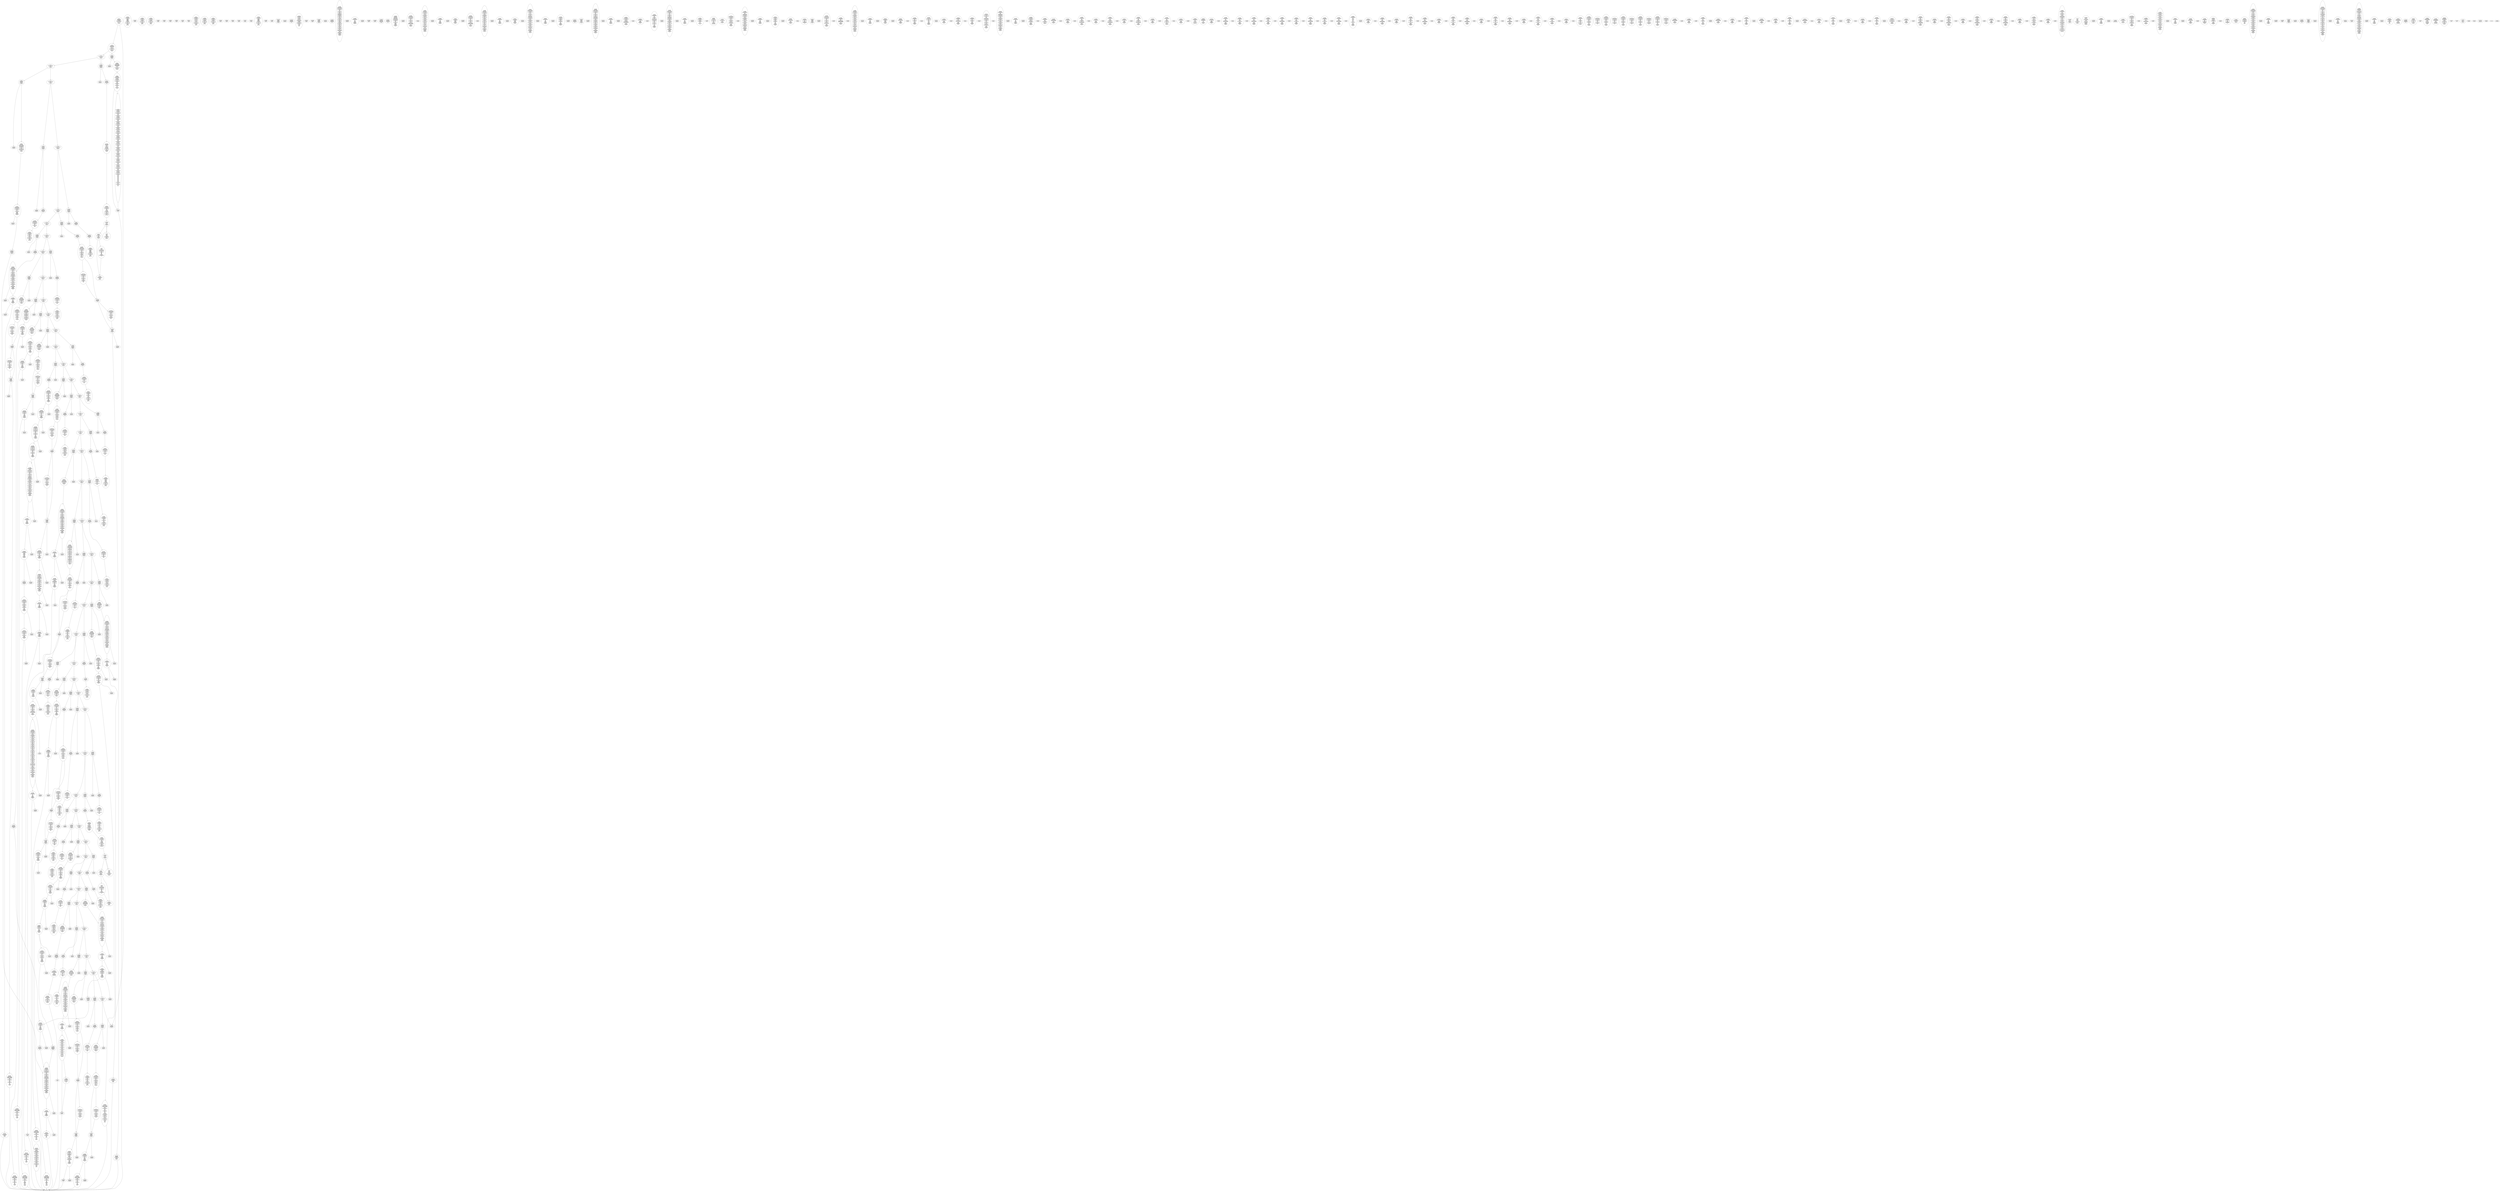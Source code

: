 /* Generated by GvGen v.1.0 (https://www.github.com/stricaud/gvgen) */

digraph G {
compound=true;
   node1 [label="[anywhere]"];
   node2 [label="# 0x0
PUSHX Data
PUSHX Data
MSTORE
PUSHX LogicData
CALLDATASIZE
LT
PUSHX Data
JUMPI
"];
   node3 [label="# 0xd
PUSHX Data
CALLDATALOAD
PUSHX Data
DIV
PUSHX BitData
AND
PUSHX LogicData
EQ
PUSHX Data
JUMPI
"];
   node4 [label="# 0x41
PUSHX LogicData
EQ
PUSHX Data
JUMPI
"];
   node5 [label="# 0x4c
PUSHX LogicData
EQ
PUSHX Data
JUMPI
"];
   node6 [label="# 0x57
PUSHX LogicData
EQ
PUSHX Data
JUMPI
"];
   node7 [label="# 0x62
PUSHX LogicData
EQ
PUSHX Data
JUMPI
"];
   node8 [label="# 0x6d
PUSHX LogicData
EQ
PUSHX Data
JUMPI
"];
   node9 [label="# 0x78
PUSHX LogicData
EQ
PUSHX Data
JUMPI
"];
   node10 [label="# 0x83
PUSHX LogicData
EQ
PUSHX Data
JUMPI
"];
   node11 [label="# 0x8e
PUSHX LogicData
EQ
PUSHX Data
JUMPI
"];
   node12 [label="# 0x99
PUSHX LogicData
EQ
PUSHX Data
JUMPI
"];
   node13 [label="# 0xa4
PUSHX LogicData
EQ
PUSHX Data
JUMPI
"];
   node14 [label="# 0xaf
PUSHX LogicData
EQ
PUSHX Data
JUMPI
"];
   node15 [label="# 0xba
PUSHX LogicData
EQ
PUSHX Data
JUMPI
"];
   node16 [label="# 0xc5
PUSHX LogicData
EQ
PUSHX Data
JUMPI
"];
   node17 [label="# 0xd0
PUSHX LogicData
EQ
PUSHX Data
JUMPI
"];
   node18 [label="# 0xdb
PUSHX LogicData
EQ
PUSHX Data
JUMPI
"];
   node19 [label="# 0xe6
PUSHX LogicData
EQ
PUSHX Data
JUMPI
"];
   node20 [label="# 0xf1
PUSHX LogicData
EQ
PUSHX Data
JUMPI
"];
   node21 [label="# 0xfc
PUSHX LogicData
EQ
PUSHX Data
JUMPI
"];
   node22 [label="# 0x107
PUSHX LogicData
EQ
PUSHX Data
JUMPI
"];
   node23 [label="# 0x112
PUSHX LogicData
EQ
PUSHX Data
JUMPI
"];
   node24 [label="# 0x11d
PUSHX LogicData
EQ
PUSHX Data
JUMPI
"];
   node25 [label="# 0x128
PUSHX LogicData
EQ
PUSHX Data
JUMPI
"];
   node26 [label="# 0x133
PUSHX LogicData
EQ
PUSHX Data
JUMPI
"];
   node27 [label="# 0x13e
PUSHX LogicData
EQ
PUSHX Data
JUMPI
"];
   node28 [label="# 0x149
PUSHX LogicData
EQ
PUSHX Data
JUMPI
"];
   node29 [label="# 0x154
PUSHX LogicData
EQ
PUSHX Data
JUMPI
"];
   node30 [label="# 0x15f
PUSHX LogicData
EQ
PUSHX Data
JUMPI
"];
   node31 [label="# 0x16a
PUSHX LogicData
EQ
PUSHX Data
JUMPI
"];
   node32 [label="# 0x175
PUSHX LogicData
EQ
PUSHX Data
JUMPI
"];
   node33 [label="# 0x180
PUSHX LogicData
EQ
PUSHX Data
JUMPI
"];
   node34 [label="# 0x18b
PUSHX LogicData
EQ
PUSHX Data
JUMPI
"];
   node35 [label="# 0x196
PUSHX LogicData
EQ
PUSHX Data
JUMPI
"];
   node36 [label="# 0x1a1
PUSHX LogicData
EQ
PUSHX Data
JUMPI
"];
   node37 [label="# 0x1ac
PUSHX LogicData
EQ
PUSHX Data
JUMPI
"];
   node38 [label="# 0x1b7
PUSHX LogicData
EQ
PUSHX Data
JUMPI
"];
   node39 [label="# 0x1c2
PUSHX LogicData
EQ
PUSHX Data
JUMPI
"];
   node40 [label="# 0x1cd
PUSHX LogicData
EQ
PUSHX Data
JUMPI
"];
   node41 [label="# 0x1d8
PUSHX LogicData
EQ
PUSHX Data
JUMPI
"];
   node42 [label="# 0x1e3
PUSHX LogicData
EQ
PUSHX Data
JUMPI
"];
   node43 [label="# 0x1ee
PUSHX LogicData
EQ
PUSHX Data
JUMPI
"];
   node44 [label="# 0x1f9
PUSHX LogicData
EQ
PUSHX Data
JUMPI
"];
   node45 [label="# 0x204
PUSHX LogicData
EQ
PUSHX Data
JUMPI
"];
   node46 [label="# 0x20f
JUMPDEST
PUSHX Data
REVERT
"];
   node47 [label="# 0x214
JUMPDEST
CALLVALUE
ISZERO
PUSHX Data
JUMPI
"];
   node48 [label="# 0x21b
PUSHX Data
REVERT
"];
   node49 [label="# 0x21f
JUMPDEST
PUSHX Data
PUSHX ArithData
CALLDATALOAD
PUSHX BitData
NOT
AND
PUSHX ArithData
ADD
PUSHX Data
JUMP
"];
   node50 [label="# 0x254
JUMPDEST
PUSHX MemData
MLOAD
ISZERO
ISZERO
ISZERO
ISZERO
MSTORE
PUSHX ArithData
ADD
PUSHX MemData
MLOAD
SUB
RETURN
"];
   node51 [label="# 0x26e
JUMPDEST
CALLVALUE
ISZERO
PUSHX Data
JUMPI
"];
   node52 [label="# 0x275
PUSHX Data
REVERT
"];
   node53 [label="# 0x279
JUMPDEST
PUSHX Data
PUSHX Data
JUMP
"];
   node54 [label="# 0x281
JUMPDEST
PUSHX MemData
MLOAD
PUSHX ArithData
ADD
SUB
MSTORE
MLOAD
MSTORE
PUSHX ArithData
ADD
MLOAD
PUSHX ArithData
ADD
PUSHX Data
"];
   node55 [label="# 0x2a6
JUMPDEST
LT
ISZERO
PUSHX Data
JUMPI
"];
   node56 [label="# 0x2af
ADD
MLOAD
ADD
MSTORE
PUSHX ArithData
ADD
PUSHX Data
JUMP
"];
   node57 [label="# 0x2c1
JUMPDEST
ADD
PUSHX BitData
AND
ISZERO
PUSHX Data
JUMPI
"];
   node58 [label="# 0x2d5
SUB
MLOAD
PUSHX ArithData
PUSHX ArithData
SUB
PUSHX ArithData
EXP
SUB
NOT
AND
MSTORE
PUSHX ArithData
ADD
"];
   node59 [label="# 0x2ee
JUMPDEST
PUSHX MemData
MLOAD
SUB
RETURN
"];
   node60 [label="# 0x2fc
JUMPDEST
CALLVALUE
ISZERO
PUSHX Data
JUMPI
"];
   node61 [label="# 0x303
PUSHX Data
REVERT
"];
   node62 [label="# 0x307
JUMPDEST
PUSHX Data
PUSHX ArithData
CALLDATALOAD
PUSHX BitData
AND
PUSHX ArithData
ADD
CALLDATALOAD
PUSHX ArithData
ADD
PUSHX Data
JUMP
"];
   node63 [label="# 0x33c
JUMPDEST
STOP
"];
   node64 [label="# 0x33e
JUMPDEST
CALLVALUE
ISZERO
PUSHX Data
JUMPI
"];
   node65 [label="# 0x345
PUSHX Data
REVERT
"];
   node66 [label="# 0x349
JUMPDEST
PUSHX Data
PUSHX Data
JUMP
"];
   node67 [label="# 0x351
JUMPDEST
PUSHX MemData
MLOAD
PUSHX BitData
AND
PUSHX BitData
AND
MSTORE
PUSHX ArithData
ADD
PUSHX MemData
MLOAD
SUB
RETURN
"];
   node68 [label="# 0x393
JUMPDEST
CALLVALUE
ISZERO
PUSHX Data
JUMPI
"];
   node69 [label="# 0x39a
PUSHX Data
REVERT
"];
   node70 [label="# 0x39e
JUMPDEST
PUSHX Data
PUSHX Data
JUMP
"];
   node71 [label="# 0x3a6
JUMPDEST
PUSHX MemData
MLOAD
ISZERO
ISZERO
ISZERO
ISZERO
MSTORE
PUSHX ArithData
ADD
PUSHX MemData
MLOAD
SUB
RETURN
"];
   node72 [label="# 0x3c0
JUMPDEST
CALLVALUE
ISZERO
PUSHX Data
JUMPI
"];
   node73 [label="# 0x3c7
PUSHX Data
REVERT
"];
   node74 [label="# 0x3cb
JUMPDEST
PUSHX Data
PUSHX Data
JUMP
"];
   node75 [label="# 0x3d3
JUMPDEST
PUSHX MemData
MLOAD
MSTORE
PUSHX ArithData
ADD
PUSHX MemData
MLOAD
SUB
RETURN
"];
   node76 [label="# 0x3e9
JUMPDEST
CALLVALUE
ISZERO
PUSHX Data
JUMPI
"];
   node77 [label="# 0x3f0
PUSHX Data
REVERT
"];
   node78 [label="# 0x3f4
JUMPDEST
PUSHX Data
PUSHX Data
JUMP
"];
   node79 [label="# 0x3fc
JUMPDEST
PUSHX MemData
MLOAD
MSTORE
PUSHX ArithData
ADD
PUSHX MemData
MLOAD
SUB
RETURN
"];
   node80 [label="# 0x412
JUMPDEST
CALLVALUE
ISZERO
PUSHX Data
JUMPI
"];
   node81 [label="# 0x419
PUSHX Data
REVERT
"];
   node82 [label="# 0x41d
JUMPDEST
PUSHX Data
PUSHX Data
JUMP
"];
   node83 [label="# 0x425
JUMPDEST
PUSHX MemData
MLOAD
PUSHX BitData
AND
PUSHX BitData
AND
MSTORE
PUSHX ArithData
ADD
PUSHX MemData
MLOAD
SUB
RETURN
"];
   node84 [label="# 0x467
JUMPDEST
CALLVALUE
ISZERO
PUSHX Data
JUMPI
"];
   node85 [label="# 0x46e
PUSHX Data
REVERT
"];
   node86 [label="# 0x472
JUMPDEST
PUSHX Data
PUSHX ArithData
CALLDATALOAD
PUSHX BitData
AND
PUSHX ArithData
ADD
PUSHX Data
JUMP
"];
   node87 [label="# 0x48b
JUMPDEST
STOP
"];
   node88 [label="# 0x48d
JUMPDEST
CALLVALUE
ISZERO
PUSHX Data
JUMPI
"];
   node89 [label="# 0x494
PUSHX Data
REVERT
"];
   node90 [label="# 0x498
JUMPDEST
PUSHX Data
PUSHX ArithData
CALLDATALOAD
PUSHX BitData
AND
PUSHX ArithData
ADD
CALLDATALOAD
PUSHX BitData
AND
PUSHX ArithData
ADD
CALLDATALOAD
PUSHX ArithData
ADD
PUSHX Data
JUMP
"];
   node91 [label="# 0x4ec
JUMPDEST
STOP
"];
   node92 [label="# 0x4ee
JUMPDEST
CALLVALUE
ISZERO
PUSHX Data
JUMPI
"];
   node93 [label="# 0x4f5
PUSHX Data
REVERT
"];
   node94 [label="# 0x4f9
JUMPDEST
PUSHX Data
PUSHX ArithData
CALLDATALOAD
PUSHX BitData
AND
PUSHX ArithData
ADD
PUSHX Data
JUMP
"];
   node95 [label="# 0x525
JUMPDEST
STOP
"];
   node96 [label="# 0x527
JUMPDEST
CALLVALUE
ISZERO
PUSHX Data
JUMPI
"];
   node97 [label="# 0x52e
PUSHX Data
REVERT
"];
   node98 [label="# 0x532
JUMPDEST
PUSHX Data
PUSHX ArithData
CALLDATALOAD
PUSHX BitData
AND
PUSHX ArithData
ADD
PUSHX Data
JUMP
"];
   node99 [label="# 0x55e
JUMPDEST
STOP
"];
   node100 [label="# 0x560
JUMPDEST
CALLVALUE
ISZERO
PUSHX Data
JUMPI
"];
   node101 [label="# 0x567
PUSHX Data
REVERT
"];
   node102 [label="# 0x56b
JUMPDEST
PUSHX Data
PUSHX Data
JUMP
"];
   node103 [label="# 0x573
JUMPDEST
PUSHX MemData
MLOAD
PUSHX BitData
NOT
AND
PUSHX BitData
NOT
AND
MSTORE
PUSHX ArithData
ADD
PUSHX MemData
MLOAD
SUB
RETURN
"];
   node104 [label="# 0x5cb
JUMPDEST
CALLVALUE
ISZERO
PUSHX Data
JUMPI
"];
   node105 [label="# 0x5d2
PUSHX Data
REVERT
"];
   node106 [label="# 0x5d6
JUMPDEST
PUSHX Data
PUSHX Data
JUMP
"];
   node107 [label="# 0x5de
JUMPDEST
STOP
"];
   node108 [label="# 0x5e0
JUMPDEST
CALLVALUE
ISZERO
PUSHX Data
JUMPI
"];
   node109 [label="# 0x5e7
PUSHX Data
REVERT
"];
   node110 [label="# 0x5eb
JUMPDEST
PUSHX Data
PUSHX ArithData
CALLDATALOAD
PUSHX BitData
AND
PUSHX ArithData
ADD
PUSHX Data
JUMP
"];
   node111 [label="# 0x617
JUMPDEST
STOP
"];
   node112 [label="# 0x619
JUMPDEST
CALLVALUE
ISZERO
PUSHX Data
JUMPI
"];
   node113 [label="# 0x620
PUSHX Data
REVERT
"];
   node114 [label="# 0x624
JUMPDEST
PUSHX Data
PUSHX Data
JUMP
"];
   node115 [label="# 0x62c
JUMPDEST
PUSHX MemData
MLOAD
PUSHX BitData
AND
PUSHX BitData
AND
MSTORE
PUSHX ArithData
ADD
PUSHX MemData
MLOAD
SUB
RETURN
"];
   node116 [label="# 0x66e
JUMPDEST
CALLVALUE
ISZERO
PUSHX Data
JUMPI
"];
   node117 [label="# 0x675
PUSHX Data
REVERT
"];
   node118 [label="# 0x679
JUMPDEST
PUSHX Data
PUSHX Data
JUMP
"];
   node119 [label="# 0x681
JUMPDEST
PUSHX MemData
MLOAD
ISZERO
ISZERO
ISZERO
ISZERO
MSTORE
PUSHX ArithData
ADD
PUSHX MemData
MLOAD
SUB
RETURN
"];
   node120 [label="# 0x69b
JUMPDEST
CALLVALUE
ISZERO
PUSHX Data
JUMPI
"];
   node121 [label="# 0x6a2
PUSHX Data
REVERT
"];
   node122 [label="# 0x6a6
JUMPDEST
PUSHX Data
PUSHX Data
JUMP
"];
   node123 [label="# 0x6ae
JUMPDEST
PUSHX MemData
MLOAD
PUSHX BitData
NOT
AND
PUSHX BitData
NOT
AND
MSTORE
PUSHX ArithData
ADD
PUSHX MemData
MLOAD
SUB
RETURN
"];
   node124 [label="# 0x706
JUMPDEST
CALLVALUE
ISZERO
PUSHX Data
JUMPI
"];
   node125 [label="# 0x70d
PUSHX Data
REVERT
"];
   node126 [label="# 0x711
JUMPDEST
PUSHX Data
PUSHX ArithData
CALLDATALOAD
PUSHX ArithData
ADD
PUSHX Data
JUMP
"];
   node127 [label="# 0x727
JUMPDEST
PUSHX MemData
MLOAD
PUSHX BitData
AND
PUSHX BitData
AND
MSTORE
PUSHX ArithData
ADD
PUSHX MemData
MLOAD
SUB
RETURN
"];
   node128 [label="# 0x769
JUMPDEST
CALLVALUE
ISZERO
PUSHX Data
JUMPI
"];
   node129 [label="# 0x770
PUSHX Data
REVERT
"];
   node130 [label="# 0x774
JUMPDEST
PUSHX Data
PUSHX Data
JUMP
"];
   node131 [label="# 0x77c
JUMPDEST
PUSHX MemData
MLOAD
PUSHX BitData
AND
PUSHX BitData
AND
MSTORE
PUSHX ArithData
ADD
PUSHX MemData
MLOAD
SUB
RETURN
"];
   node132 [label="# 0x7be
JUMPDEST
CALLVALUE
ISZERO
PUSHX Data
JUMPI
"];
   node133 [label="# 0x7c5
PUSHX Data
REVERT
"];
   node134 [label="# 0x7c9
JUMPDEST
PUSHX Data
PUSHX ArithData
CALLDATALOAD
PUSHX ArithData
ADD
CALLDATALOAD
PUSHX BitData
AND
PUSHX ArithData
ADD
CALLDATALOAD
PUSHX ArithData
ADD
CALLDATALOAD
PUSHX BitData
AND
PUSHX ArithData
ADD
CALLDATALOAD
PUSHX BitData
AND
PUSHX ArithData
ADD
CALLDATALOAD
PUSHX BitData
AND
PUSHX ArithData
ADD
PUSHX ArithData
ADD
PUSHX Data
JUMP
"];
   node135 [label="# 0x834
JUMPDEST
PUSHX MemData
MLOAD
MSTORE
PUSHX ArithData
ADD
PUSHX MemData
MLOAD
SUB
RETURN
"];
   node136 [label="# 0x84a
JUMPDEST
CALLVALUE
ISZERO
PUSHX Data
JUMPI
"];
   node137 [label="# 0x851
PUSHX Data
REVERT
"];
   node138 [label="# 0x855
JUMPDEST
PUSHX Data
PUSHX Data
JUMP
"];
   node139 [label="# 0x85d
JUMPDEST
PUSHX MemData
MLOAD
PUSHX BitData
NOT
AND
PUSHX BitData
NOT
AND
MSTORE
PUSHX ArithData
ADD
PUSHX MemData
MLOAD
SUB
RETURN
"];
   node140 [label="# 0x8b5
JUMPDEST
CALLVALUE
ISZERO
PUSHX Data
JUMPI
"];
   node141 [label="# 0x8bc
PUSHX Data
REVERT
"];
   node142 [label="# 0x8c0
JUMPDEST
PUSHX Data
PUSHX ArithData
CALLDATALOAD
PUSHX BitData
AND
PUSHX ArithData
ADD
PUSHX Data
JUMP
"];
   node143 [label="# 0x8ec
JUMPDEST
PUSHX MemData
MLOAD
MSTORE
PUSHX ArithData
ADD
PUSHX MemData
MLOAD
SUB
RETURN
"];
   node144 [label="# 0x902
JUMPDEST
CALLVALUE
ISZERO
PUSHX Data
JUMPI
"];
   node145 [label="# 0x909
PUSHX Data
REVERT
"];
   node146 [label="# 0x90d
JUMPDEST
PUSHX Data
PUSHX ArithData
CALLDATALOAD
PUSHX BitData
AND
PUSHX ArithData
ADD
PUSHX Data
JUMP
"];
   node147 [label="# 0x939
JUMPDEST
STOP
"];
   node148 [label="# 0x93b
JUMPDEST
CALLVALUE
ISZERO
PUSHX Data
JUMPI
"];
   node149 [label="# 0x942
PUSHX Data
REVERT
"];
   node150 [label="# 0x946
JUMPDEST
PUSHX Data
PUSHX Data
JUMP
"];
   node151 [label="# 0x94e
JUMPDEST
PUSHX MemData
MLOAD
PUSHX BitData
AND
PUSHX BitData
AND
MSTORE
PUSHX ArithData
ADD
PUSHX MemData
MLOAD
SUB
RETURN
"];
   node152 [label="# 0x96a
JUMPDEST
CALLVALUE
ISZERO
PUSHX Data
JUMPI
"];
   node153 [label="# 0x971
PUSHX Data
REVERT
"];
   node154 [label="# 0x975
JUMPDEST
PUSHX Data
PUSHX Data
JUMP
"];
   node155 [label="# 0x97d
JUMPDEST
PUSHX MemData
MLOAD
PUSHX BitData
NOT
AND
PUSHX BitData
NOT
AND
MSTORE
PUSHX ArithData
ADD
PUSHX MemData
MLOAD
SUB
RETURN
"];
   node156 [label="# 0x9d5
JUMPDEST
CALLVALUE
ISZERO
PUSHX Data
JUMPI
"];
   node157 [label="# 0x9dc
PUSHX Data
REVERT
"];
   node158 [label="# 0x9e0
JUMPDEST
PUSHX Data
PUSHX ArithData
CALLDATALOAD
PUSHX BitData
AND
PUSHX ArithData
ADD
PUSHX Data
JUMP
"];
   node159 [label="# 0xa0c
JUMPDEST
STOP
"];
   node160 [label="# 0xa0e
JUMPDEST
CALLVALUE
ISZERO
PUSHX Data
JUMPI
"];
   node161 [label="# 0xa15
PUSHX Data
REVERT
"];
   node162 [label="# 0xa19
JUMPDEST
PUSHX Data
PUSHX Data
JUMP
"];
   node163 [label="# 0xa21
JUMPDEST
STOP
"];
   node164 [label="# 0xa23
JUMPDEST
CALLVALUE
ISZERO
PUSHX Data
JUMPI
"];
   node165 [label="# 0xa2a
PUSHX Data
REVERT
"];
   node166 [label="# 0xa2e
JUMPDEST
PUSHX Data
PUSHX Data
JUMP
"];
   node167 [label="# 0xa36
JUMPDEST
PUSHX MemData
MLOAD
PUSHX BitData
NOT
AND
PUSHX BitData
NOT
AND
MSTORE
PUSHX ArithData
ADD
PUSHX MemData
MLOAD
SUB
RETURN
"];
   node168 [label="# 0xa8e
JUMPDEST
CALLVALUE
ISZERO
PUSHX Data
JUMPI
"];
   node169 [label="# 0xa95
PUSHX Data
REVERT
"];
   node170 [label="# 0xa99
JUMPDEST
PUSHX Data
PUSHX Data
JUMP
"];
   node171 [label="# 0xaa1
JUMPDEST
PUSHX MemData
MLOAD
PUSHX BitData
NOT
AND
PUSHX BitData
NOT
AND
MSTORE
PUSHX ArithData
ADD
PUSHX MemData
MLOAD
SUB
RETURN
"];
   node172 [label="# 0xaf9
JUMPDEST
CALLVALUE
ISZERO
PUSHX Data
JUMPI
"];
   node173 [label="# 0xb00
PUSHX Data
REVERT
"];
   node174 [label="# 0xb04
JUMPDEST
PUSHX Data
PUSHX Data
JUMP
"];
   node175 [label="# 0xb0c
JUMPDEST
PUSHX MemData
MLOAD
PUSHX ArithData
ADD
SUB
MSTORE
MLOAD
MSTORE
PUSHX ArithData
ADD
MLOAD
PUSHX ArithData
ADD
PUSHX Data
"];
   node176 [label="# 0xb31
JUMPDEST
LT
ISZERO
PUSHX Data
JUMPI
"];
   node177 [label="# 0xb3a
ADD
MLOAD
ADD
MSTORE
PUSHX ArithData
ADD
PUSHX Data
JUMP
"];
   node178 [label="# 0xb4c
JUMPDEST
ADD
PUSHX BitData
AND
ISZERO
PUSHX Data
JUMPI
"];
   node179 [label="# 0xb60
SUB
MLOAD
PUSHX ArithData
PUSHX ArithData
SUB
PUSHX ArithData
EXP
SUB
NOT
AND
MSTORE
PUSHX ArithData
ADD
"];
   node180 [label="# 0xb79
JUMPDEST
PUSHX MemData
MLOAD
SUB
RETURN
"];
   node181 [label="# 0xb87
JUMPDEST
CALLVALUE
ISZERO
PUSHX Data
JUMPI
"];
   node182 [label="# 0xb8e
PUSHX Data
REVERT
"];
   node183 [label="# 0xb92
JUMPDEST
PUSHX Data
PUSHX Data
JUMP
"];
   node184 [label="# 0xb9a
JUMPDEST
PUSHX MemData
MLOAD
PUSHX BitData
AND
PUSHX BitData
AND
MSTORE
PUSHX ArithData
ADD
PUSHX MemData
MLOAD
SUB
RETURN
"];
   node185 [label="# 0xbb6
JUMPDEST
CALLVALUE
ISZERO
PUSHX Data
JUMPI
"];
   node186 [label="# 0xbbd
PUSHX Data
REVERT
"];
   node187 [label="# 0xbc1
JUMPDEST
PUSHX Data
PUSHX Data
JUMP
"];
   node188 [label="# 0xbc9
JUMPDEST
PUSHX MemData
MLOAD
PUSHX BitData
AND
PUSHX BitData
AND
MSTORE
PUSHX ArithData
ADD
PUSHX MemData
MLOAD
SUB
RETURN
"];
   node189 [label="# 0xc0b
JUMPDEST
CALLVALUE
ISZERO
PUSHX Data
JUMPI
"];
   node190 [label="# 0xc12
PUSHX Data
REVERT
"];
   node191 [label="# 0xc16
JUMPDEST
PUSHX Data
PUSHX ArithData
CALLDATALOAD
PUSHX BitData
AND
PUSHX ArithData
ADD
CALLDATALOAD
PUSHX ArithData
ADD
PUSHX Data
JUMP
"];
   node192 [label="# 0xc4b
JUMPDEST
STOP
"];
   node193 [label="# 0xc4d
JUMPDEST
CALLVALUE
ISZERO
PUSHX Data
JUMPI
"];
   node194 [label="# 0xc54
PUSHX Data
REVERT
"];
   node195 [label="# 0xc58
JUMPDEST
PUSHX Data
PUSHX Data
JUMP
"];
   node196 [label="# 0xc60
JUMPDEST
PUSHX MemData
MLOAD
PUSHX BitData
AND
PUSHX BitData
AND
MSTORE
PUSHX ArithData
ADD
PUSHX MemData
MLOAD
SUB
RETURN
"];
   node197 [label="# 0xc7c
JUMPDEST
CALLVALUE
ISZERO
PUSHX Data
JUMPI
"];
   node198 [label="# 0xc83
PUSHX Data
REVERT
"];
   node199 [label="# 0xc87
JUMPDEST
PUSHX Data
PUSHX Data
JUMP
"];
   node200 [label="# 0xc8f
JUMPDEST
PUSHX MemData
MLOAD
PUSHX BitData
AND
PUSHX BitData
AND
MSTORE
PUSHX ArithData
ADD
PUSHX MemData
MLOAD
SUB
RETURN
"];
   node201 [label="# 0xcd1
JUMPDEST
CALLVALUE
ISZERO
PUSHX Data
JUMPI
"];
   node202 [label="# 0xcd8
PUSHX Data
REVERT
"];
   node203 [label="# 0xcdc
JUMPDEST
PUSHX Data
PUSHX ArithData
CALLDATALOAD
PUSHX ArithData
ADD
PUSHX Data
JUMP
"];
   node204 [label="# 0xcf2
JUMPDEST
STOP
"];
   node205 [label="# 0xcf4
JUMPDEST
CALLVALUE
ISZERO
PUSHX Data
JUMPI
"];
   node206 [label="# 0xcfb
PUSHX Data
REVERT
"];
   node207 [label="# 0xcff
JUMPDEST
PUSHX Data
PUSHX ArithData
CALLDATALOAD
PUSHX ArithData
ADD
PUSHX ArithData
ADD
PUSHX Data
JUMP
"];
   node208 [label="# 0xd1c
JUMPDEST
STOP
"];
   node209 [label="# 0xd1e
JUMPDEST
CALLVALUE
ISZERO
PUSHX Data
JUMPI
"];
   node210 [label="# 0xd25
PUSHX Data
REVERT
"];
   node211 [label="# 0xd29
JUMPDEST
PUSHX Data
PUSHX Data
JUMP
"];
   node212 [label="# 0xd31
JUMPDEST
PUSHX MemData
MLOAD
PUSHX BitData
NOT
AND
PUSHX BitData
NOT
AND
MSTORE
PUSHX ArithData
ADD
PUSHX MemData
MLOAD
SUB
RETURN
"];
   node213 [label="# 0xd89
JUMPDEST
CALLVALUE
ISZERO
PUSHX Data
JUMPI
"];
   node214 [label="# 0xd90
PUSHX Data
REVERT
"];
   node215 [label="# 0xd94
JUMPDEST
PUSHX Data
PUSHX ArithData
CALLDATALOAD
PUSHX ArithData
ADD
PUSHX Data
JUMP
"];
   node216 [label="# 0xdaa
JUMPDEST
PUSHX MemData
MLOAD
ISZERO
ISZERO
ISZERO
ISZERO
MSTORE
PUSHX ArithData
ADD
PUSHX MemData
MLOAD
SUB
RETURN
"];
   node217 [label="# 0xdc4
JUMPDEST
CALLVALUE
ISZERO
PUSHX Data
JUMPI
"];
   node218 [label="# 0xdcb
PUSHX Data
REVERT
"];
   node219 [label="# 0xdcf
JUMPDEST
PUSHX Data
PUSHX ArithData
CALLDATALOAD
PUSHX BitData
AND
PUSHX ArithData
ADD
PUSHX Data
JUMP
"];
   node220 [label="# 0xdfb
JUMPDEST
STOP
"];
   node221 [label="# 0xdfd
JUMPDEST
CALLVALUE
ISZERO
PUSHX Data
JUMPI
"];
   node222 [label="# 0xe04
PUSHX Data
REVERT
"];
   node223 [label="# 0xe08
JUMPDEST
PUSHX Data
PUSHX Data
JUMP
"];
   node224 [label="# 0xe10
JUMPDEST
PUSHX MemData
MLOAD
PUSHX BitData
NOT
AND
PUSHX BitData
NOT
AND
MSTORE
PUSHX ArithData
ADD
PUSHX MemData
MLOAD
SUB
RETURN
"];
   node225 [label="# 0xe68
JUMPDEST
CALLVALUE
ISZERO
PUSHX Data
JUMPI
"];
   node226 [label="# 0xe6f
PUSHX Data
REVERT
"];
   node227 [label="# 0xe73
JUMPDEST
PUSHX Data
PUSHX ArithData
CALLDATALOAD
PUSHX BitData
AND
PUSHX ArithData
ADD
PUSHX Data
JUMP
"];
   node228 [label="# 0xe9f
JUMPDEST
STOP
"];
   node229 [label="# 0xea1
JUMPDEST
PUSHX Data
PUSHX MemData
MLOAD
PUSHX Data
MSTORE
PUSHX ArithData
ADD
PUSHX MemData
MLOAD
SUB
SHA3
PUSHX BitData
NOT
AND
PUSHX BitData
NOT
AND
EQ
PUSHX Data
JUMPI
"];
   node230 [label="# 0xf1f
PUSHX MemData
MLOAD
PUSHX Data
MSTORE
PUSHX ArithData
ADD
PUSHX MemData
MLOAD
SUB
SHA3
PUSHX MemData
MLOAD
PUSHX Data
MSTORE
PUSHX ArithData
ADD
PUSHX MemData
MLOAD
SUB
SHA3
PUSHX MemData
MLOAD
PUSHX Data
MSTORE
PUSHX ArithData
ADD
PUSHX MemData
MLOAD
SUB
SHA3
PUSHX MemData
MLOAD
PUSHX Data
MSTORE
PUSHX ArithData
ADD
PUSHX Data
MSTORE
PUSHX ArithData
ADD
PUSHX MemData
MLOAD
SUB
SHA3
PUSHX MemData
MLOAD
PUSHX Data
MSTORE
PUSHX ArithData
ADD
PUSHX MemData
MLOAD
SUB
SHA3
PUSHX MemData
MLOAD
PUSHX Data
MSTORE
PUSHX ArithData
ADD
PUSHX MemData
MLOAD
SUB
SHA3
PUSHX MemData
MLOAD
PUSHX Data
MSTORE
PUSHX ArithData
ADD
PUSHX MemData
MLOAD
SUB
SHA3
PUSHX MemData
MLOAD
PUSHX Data
MSTORE
PUSHX ArithData
ADD
PUSHX MemData
MLOAD
SUB
SHA3
PUSHX MemData
MLOAD
PUSHX Data
MSTORE
PUSHX ArithData
ADD
PUSHX MemData
MLOAD
SUB
SHA3
PUSHX MemData
MLOAD
PUSHX Data
MSTORE
PUSHX ArithData
ADD
PUSHX MemData
MLOAD
SUB
SHA3
PUSHX MemData
MLOAD
PUSHX Data
MSTORE
PUSHX ArithData
ADD
PUSHX MemData
MLOAD
SUB
SHA3
XOR
XOR
XOR
XOR
XOR
XOR
XOR
XOR
XOR
XOR
PUSHX BitData
NOT
AND
PUSHX BitData
NOT
AND
EQ
"];
   node231 [label="# 0x11e2
JUMPDEST
JUMP
"];
   node232 [label="# 0x11e9
JUMPDEST
PUSHX Data
MLOAD
ADD
PUSHX Data
MSTORE
PUSHX Data
MSTORE
PUSHX ArithData
ADD
PUSHX Data
MSTORE
JUMP
"];
   node233 [label="# 0x1222
JUMPDEST
PUSHX StorData
PUSHX ArithData
SLOAD
PUSHX ArithData
EXP
DIV
PUSHX BitData
AND
ISZERO
ISZERO
ISZERO
PUSHX Data
JUMPI
"];
   node234 [label="# 0x123a
PUSHX Data
REVERT
"];
   node235 [label="# 0x123e
JUMPDEST
PUSHX Data
CALLER
PUSHX Data
JUMP
"];
   node236 [label="# 0x1248
JUMPDEST
ISZERO
ISZERO
PUSHX Data
JUMPI
"];
   node237 [label="# 0x124f
PUSHX Data
REVERT
"];
   node238 [label="# 0x1253
JUMPDEST
PUSHX Data
PUSHX Data
JUMP
"];
   node239 [label="# 0x125d
JUMPDEST
PUSHX BitData
AND
CALLER
PUSHX BitData
AND
PUSHX Data
PUSHX MemData
MLOAD
MSTORE
PUSHX ArithData
ADD
PUSHX MemData
MLOAD
SUB
LOGX
JUMP
"];
   node240 [label="# 0x12c6
JUMPDEST
PUSHX StorData
PUSHX ArithData
SLOAD
PUSHX ArithData
EXP
DIV
PUSHX BitData
AND
JUMP
"];
   node241 [label="# 0x12ec
JUMPDEST
PUSHX Data
PUSHX Data
JUMP
"];
   node242 [label="# 0x12f5
JUMPDEST
PUSHX Data
PUSHX StorData
PUSHX ArithData
SLOAD
PUSHX ArithData
EXP
DIV
PUSHX BitData
AND
PUSHX BitData
AND
CALLER
PUSHX BitData
AND
EQ
PUSHX Data
JUMPI
"];
   node243 [label="# 0x134e
PUSHX StorData
PUSHX ArithData
SLOAD
PUSHX ArithData
EXP
DIV
PUSHX BitData
AND
PUSHX BitData
AND
CALLER
PUSHX BitData
AND
EQ
"];
   node244 [label="# 0x13a0
JUMPDEST
PUSHX Data
JUMPI
"];
   node245 [label="# 0x13a6
PUSHX StorData
PUSHX ArithData
SLOAD
PUSHX ArithData
EXP
DIV
PUSHX BitData
AND
PUSHX BitData
AND
CALLER
PUSHX BitData
AND
EQ
"];
   node246 [label="# 0x13f8
JUMPDEST
ISZERO
ISZERO
PUSHX Data
JUMPI
"];
   node247 [label="# 0x13ff
PUSHX Data
REVERT
"];
   node248 [label="# 0x1403
JUMPDEST
ADDRESS
PUSHX BitData
AND
BALANCE
JUMP
"];
   node249 [label="# 0x1420
JUMPDEST
PUSHX Data
PUSHX StorData
PUSHX ArithData
SLOAD
PUSHX ArithData
EXP
DIV
PUSHX BitData
AND
PUSHX BitData
AND
PUSHX BitData
PUSHX Data
PUSHX MemData
MLOAD
PUSHX ArithData
ADD
MSTORE
PUSHX MemData
MLOAD
PUSHX BitData
AND
PUSHX ArithData
MUL
MSTORE
PUSHX ArithData
ADD
PUSHX Data
PUSHX MemData
MLOAD
SUB
PUSHX Data
EXTCODESIZE
ISZERO
ISZERO
PUSHX Data
JUMPI
"];
   node250 [label="# 0x14ac
PUSHX Data
REVERT
"];
   node251 [label="# 0x14b0
JUMPDEST
PUSHX ArithData
GAS
SUB
CALL
ISZERO
ISZERO
PUSHX Data
JUMPI
"];
   node252 [label="# 0x14bd
PUSHX Data
REVERT
"];
   node253 [label="# 0x14c1
JUMPDEST
PUSHX MemData
MLOAD
MLOAD
JUMP
"];
   node254 [label="# 0x14d0
JUMPDEST
PUSHX StorData
PUSHX ArithData
SLOAD
PUSHX ArithData
EXP
DIV
PUSHX BitData
AND
JUMP
"];
   node255 [label="# 0x14f6
JUMPDEST
PUSHX StorData
PUSHX ArithData
SLOAD
PUSHX ArithData
EXP
DIV
PUSHX BitData
AND
PUSHX BitData
AND
CALLER
PUSHX BitData
AND
EQ
PUSHX Data
JUMPI
"];
   node256 [label="# 0x154d
PUSHX StorData
PUSHX ArithData
SLOAD
PUSHX ArithData
EXP
DIV
PUSHX BitData
AND
PUSHX BitData
AND
CALLER
PUSHX BitData
AND
EQ
"];
   node257 [label="# 0x159f
JUMPDEST
PUSHX Data
JUMPI
"];
   node258 [label="# 0x15a5
PUSHX StorData
PUSHX ArithData
SLOAD
PUSHX ArithData
EXP
DIV
PUSHX BitData
AND
PUSHX BitData
AND
CALLER
PUSHX BitData
AND
EQ
"];
   node259 [label="# 0x15f7
JUMPDEST
ISZERO
ISZERO
PUSHX Data
JUMPI
"];
   node260 [label="# 0x15fe
PUSHX Data
REVERT
"];
   node261 [label="# 0x1602
JUMPDEST
PUSHX StorData
PUSHX ArithData
PUSHX ArithData
EXP
SLOAD
PUSHX ArithData
MUL
NOT
AND
PUSHX BitData
AND
MUL
OR
SSTORE
JUMP
"];
   node262 [label="# 0x1620
JUMPDEST
PUSHX StorData
PUSHX ArithData
SLOAD
PUSHX ArithData
EXP
DIV
PUSHX BitData
AND
ISZERO
ISZERO
ISZERO
PUSHX Data
JUMPI
"];
   node263 [label="# 0x1638
PUSHX Data
REVERT
"];
   node264 [label="# 0x163c
JUMPDEST
PUSHX Data
PUSHX Data
JUMP
"];
   node265 [label="# 0x1647
JUMPDEST
JUMP
"];
   node266 [label="# 0x164c
JUMPDEST
PUSHX StorData
PUSHX ArithData
SLOAD
PUSHX ArithData
EXP
DIV
PUSHX BitData
AND
PUSHX BitData
AND
CALLER
PUSHX BitData
AND
EQ
ISZERO
ISZERO
PUSHX Data
JUMPI
"];
   node267 [label="# 0x16a4
PUSHX Data
REVERT
"];
   node268 [label="# 0x16a8
JUMPDEST
PUSHX BitData
PUSHX BitData
AND
PUSHX BitData
AND
EQ
ISZERO
ISZERO
ISZERO
PUSHX Data
JUMPI
"];
   node269 [label="# 0x16e0
PUSHX Data
REVERT
"];
   node270 [label="# 0x16e4
JUMPDEST
PUSHX StorData
PUSHX ArithData
PUSHX ArithData
EXP
SLOAD
PUSHX ArithData
MUL
NOT
AND
PUSHX BitData
AND
MUL
OR
SSTORE
JUMP
"];
   node271 [label="# 0x1728
JUMPDEST
PUSHX StorData
PUSHX ArithData
SLOAD
PUSHX ArithData
EXP
DIV
PUSHX BitData
AND
PUSHX BitData
AND
CALLER
PUSHX BitData
AND
EQ
PUSHX Data
JUMPI
"];
   node272 [label="# 0x177f
PUSHX StorData
PUSHX ArithData
SLOAD
PUSHX ArithData
EXP
DIV
PUSHX BitData
AND
PUSHX BitData
AND
CALLER
PUSHX BitData
AND
EQ
"];
   node273 [label="# 0x17d1
JUMPDEST
ISZERO
ISZERO
PUSHX Data
JUMPI
"];
   node274 [label="# 0x17d8
PUSHX Data
REVERT
"];
   node275 [label="# 0x17dc
JUMPDEST
PUSHX BitData
PUSHX BitData
AND
PUSHX BitData
AND
EQ
ISZERO
ISZERO
ISZERO
PUSHX Data
JUMPI
"];
   node276 [label="# 0x1814
PUSHX Data
REVERT
"];
   node277 [label="# 0x1818
JUMPDEST
PUSHX StorData
PUSHX ArithData
PUSHX ArithData
EXP
SLOAD
PUSHX ArithData
MUL
NOT
AND
PUSHX BitData
AND
MUL
OR
SSTORE
JUMP
"];
   node278 [label="# 0x185c
JUMPDEST
PUSHX StorData
PUSHX ArithData
SLOAD
PUSHX ArithData
EXP
DIV
PUSHX ArithData
MUL
JUMP
"];
   node279 [label="# 0x188d
JUMPDEST
PUSHX StorData
PUSHX ArithData
SLOAD
PUSHX ArithData
EXP
DIV
PUSHX BitData
AND
PUSHX BitData
AND
CALLER
PUSHX BitData
AND
EQ
ISZERO
ISZERO
PUSHX Data
JUMPI
"];
   node280 [label="# 0x18e5
PUSHX Data
REVERT
"];
   node281 [label="# 0x18e9
JUMPDEST
PUSHX StorData
PUSHX ArithData
SLOAD
PUSHX ArithData
EXP
DIV
PUSHX BitData
AND
ISZERO
ISZERO
PUSHX Data
JUMPI
"];
   node282 [label="# 0x1900
PUSHX Data
REVERT
"];
   node283 [label="# 0x1904
JUMPDEST
PUSHX BitData
PUSHX BitData
AND
PUSHX StorData
PUSHX ArithData
SLOAD
PUSHX ArithData
EXP
DIV
PUSHX BitData
AND
PUSHX BitData
AND
EQ
ISZERO
ISZERO
ISZERO
PUSHX Data
JUMPI
"];
   node284 [label="# 0x195e
PUSHX Data
REVERT
"];
   node285 [label="# 0x1962
JUMPDEST
PUSHX BitData
PUSHX BitData
AND
PUSHX StorData
PUSHX ArithData
SLOAD
PUSHX ArithData
EXP
DIV
PUSHX BitData
AND
PUSHX BitData
AND
EQ
ISZERO
ISZERO
PUSHX Data
JUMPI
"];
   node286 [label="# 0x19bb
PUSHX Data
REVERT
"];
   node287 [label="# 0x19bf
JUMPDEST
PUSHX LogicData
ISZERO
ISZERO
PUSHX StorData
PUSHX ArithData
SLOAD
PUSHX ArithData
EXP
DIV
PUSHX BitData
AND
PUSHX BitData
AND
PUSHX BitData
ADDRESS
PUSHX Data
PUSHX MemData
MLOAD
PUSHX ArithData
ADD
MSTORE
PUSHX MemData
MLOAD
PUSHX BitData
AND
PUSHX ArithData
MUL
MSTORE
PUSHX ArithData
ADD
PUSHX BitData
AND
PUSHX BitData
AND
MSTORE
PUSHX ArithData
ADD
PUSHX Data
PUSHX MemData
MLOAD
SUB
PUSHX Data
EXTCODESIZE
ISZERO
ISZERO
PUSHX Data
JUMPI
"];
   node288 [label="# 0x1a84
PUSHX Data
REVERT
"];
   node289 [label="# 0x1a88
JUMPDEST
PUSHX ArithData
GAS
SUB
CALL
ISZERO
ISZERO
PUSHX Data
JUMPI
"];
   node290 [label="# 0x1a95
PUSHX Data
REVERT
"];
   node291 [label="# 0x1a99
JUMPDEST
PUSHX MemData
MLOAD
MLOAD
ISZERO
ISZERO
EQ
ISZERO
ISZERO
PUSHX Data
JUMPI
"];
   node292 [label="# 0x1aad
PUSHX Data
REVERT
"];
   node293 [label="# 0x1ab1
JUMPDEST
PUSHX Data
PUSHX Data
JUMP
"];
   node294 [label="# 0x1ab9
JUMPDEST
JUMP
"];
   node295 [label="# 0x1abb
JUMPDEST
PUSHX Data
PUSHX StorData
PUSHX ArithData
SLOAD
PUSHX ArithData
EXP
DIV
PUSHX BitData
AND
PUSHX BitData
AND
CALLER
PUSHX BitData
AND
EQ
PUSHX Data
JUMPI
"];
   node296 [label="# 0x1b14
PUSHX StorData
PUSHX ArithData
SLOAD
PUSHX ArithData
EXP
DIV
PUSHX BitData
AND
PUSHX BitData
AND
CALLER
PUSHX BitData
AND
EQ
"];
   node297 [label="# 0x1b66
JUMPDEST
PUSHX Data
JUMPI
"];
   node298 [label="# 0x1b6c
PUSHX StorData
PUSHX ArithData
SLOAD
PUSHX ArithData
EXP
DIV
PUSHX BitData
AND
PUSHX BitData
AND
CALLER
PUSHX BitData
AND
EQ
"];
   node299 [label="# 0x1bbe
JUMPDEST
ISZERO
ISZERO
PUSHX Data
JUMPI
"];
   node300 [label="# 0x1bc5
PUSHX Data
REVERT
"];
   node301 [label="# 0x1bc9
JUMPDEST
PUSHX StorData
PUSHX ArithData
SLOAD
PUSHX ArithData
EXP
DIV
PUSHX BitData
AND
ISZERO
ISZERO
PUSHX Data
JUMPI
"];
   node302 [label="# 0x1be0
PUSHX Data
REVERT
"];
   node303 [label="# 0x1be4
JUMPDEST
PUSHX BitData
AND
PUSHX BitData
PUSHX Data
PUSHX MemData
MLOAD
PUSHX ArithData
ADD
MSTORE
PUSHX MemData
MLOAD
PUSHX BitData
AND
PUSHX ArithData
MUL
MSTORE
PUSHX ArithData
ADD
PUSHX Data
PUSHX MemData
MLOAD
SUB
PUSHX Data
EXTCODESIZE
ISZERO
ISZERO
PUSHX Data
JUMPI
"];
   node304 [label="# 0x1c4f
PUSHX Data
REVERT
"];
   node305 [label="# 0x1c53
JUMPDEST
PUSHX ArithData
GAS
SUB
CALL
ISZERO
ISZERO
PUSHX Data
JUMPI
"];
   node306 [label="# 0x1c60
PUSHX Data
REVERT
"];
   node307 [label="# 0x1c64
JUMPDEST
PUSHX MemData
MLOAD
MLOAD
ISZERO
ISZERO
PUSHX Data
JUMPI
"];
   node308 [label="# 0x1c75
PUSHX Data
REVERT
"];
   node309 [label="# 0x1c79
JUMPDEST
PUSHX StorData
PUSHX ArithData
PUSHX ArithData
EXP
SLOAD
PUSHX ArithData
MUL
NOT
AND
PUSHX BitData
AND
MUL
OR
SSTORE
JUMP
"];
   node310 [label="# 0x1cbe
JUMPDEST
PUSHX StorData
PUSHX ArithData
SLOAD
PUSHX ArithData
EXP
DIV
PUSHX BitData
AND
JUMP
"];
   node311 [label="# 0x1ce4
JUMPDEST
PUSHX StorData
PUSHX ArithData
SLOAD
PUSHX ArithData
EXP
DIV
PUSHX BitData
AND
JUMP
"];
   node312 [label="# 0x1cf7
JUMPDEST
PUSHX Data
SLOAD
PUSHX ArithData
EXP
DIV
PUSHX ArithData
MUL
JUMP
"];
   node313 [label="# 0x1d27
JUMPDEST
PUSHX Data
PUSHX StorData
PUSHX ArithData
SLOAD
PUSHX ArithData
EXP
DIV
PUSHX BitData
AND
PUSHX BitData
AND
PUSHX BitData
PUSHX Data
PUSHX MemData
MLOAD
PUSHX ArithData
ADD
MSTORE
PUSHX MemData
MLOAD
PUSHX BitData
AND
PUSHX ArithData
MUL
MSTORE
PUSHX ArithData
ADD
MSTORE
PUSHX ArithData
ADD
PUSHX Data
PUSHX MemData
MLOAD
SUB
PUSHX Data
EXTCODESIZE
ISZERO
ISZERO
PUSHX Data
JUMPI
"];
   node314 [label="# 0x1dbe
PUSHX Data
REVERT
"];
   node315 [label="# 0x1dc2
JUMPDEST
PUSHX ArithData
GAS
SUB
CALL
ISZERO
ISZERO
PUSHX Data
JUMPI
"];
   node316 [label="# 0x1dcf
PUSHX Data
REVERT
"];
   node317 [label="# 0x1dd3
JUMPDEST
PUSHX MemData
MLOAD
MLOAD
PUSHX BitData
PUSHX BitData
AND
PUSHX BitData
AND
EQ
ISZERO
ISZERO
ISZERO
PUSHX Data
JUMPI
"];
   node318 [label="# 0x1e17
PUSHX Data
REVERT
"];
   node319 [label="# 0x1e1b
JUMPDEST
JUMP
"];
   node320 [label="# 0x1e20
JUMPDEST
PUSHX StorData
PUSHX ArithData
SLOAD
PUSHX ArithData
EXP
DIV
PUSHX BitData
AND
JUMP
"];
   node321 [label="# 0x1e46
JUMPDEST
PUSHX Data
PUSHX StorData
PUSHX ArithData
SLOAD
PUSHX ArithData
EXP
DIV
PUSHX BitData
AND
PUSHX BitData
AND
CALLER
PUSHX BitData
AND
EQ
PUSHX Data
JUMPI
"];
   node322 [label="# 0x1ea0
PUSHX StorData
PUSHX ArithData
SLOAD
PUSHX ArithData
EXP
DIV
PUSHX BitData
AND
PUSHX BitData
AND
CALLER
PUSHX BitData
AND
EQ
"];
   node323 [label="# 0x1ef2
JUMPDEST
PUSHX Data
JUMPI
"];
   node324 [label="# 0x1ef8
PUSHX StorData
PUSHX ArithData
SLOAD
PUSHX ArithData
EXP
DIV
PUSHX BitData
AND
PUSHX BitData
AND
CALLER
PUSHX BitData
AND
EQ
"];
   node325 [label="# 0x1f4a
JUMPDEST
ISZERO
ISZERO
PUSHX Data
JUMPI
"];
   node326 [label="# 0x1f51
PUSHX Data
REVERT
"];
   node327 [label="# 0x1f55
JUMPDEST
PUSHX BitData
PUSHX BitData
AND
PUSHX BitData
AND
EQ
ISZERO
ISZERO
ISZERO
PUSHX Data
JUMPI
"];
   node328 [label="# 0x1f8d
PUSHX Data
REVERT
"];
   node329 [label="# 0x1f91
JUMPDEST
PUSHX StorData
PUSHX ArithData
SLOAD
PUSHX ArithData
EXP
DIV
PUSHX BitData
AND
PUSHX BitData
AND
PUSHX Data
PUSHX LogicData
PUSHX LogicData
GT
ISZERO
PUSHX Data
JUMPI
"];
   node330 [label="# 0x1fe0
INVALID
"];
   node331 [label="# 0x1fe1
JUMPDEST
PUSHX BitData
PUSHX Data
PUSHX MemData
MLOAD
PUSHX ArithData
ADD
MSTORE
PUSHX MemData
MLOAD
PUSHX BitData
AND
PUSHX ArithData
MUL
MSTORE
PUSHX ArithData
ADD
MSTORE
PUSHX ArithData
ADD
PUSHX BitData
AND
PUSHX BitData
AND
MSTORE
PUSHX ArithData
ADD
MSTORE
PUSHX ArithData
ADD
PUSHX BitData
AND
PUSHX BitData
AND
MSTORE
PUSHX ArithData
ADD
PUSHX BitData
AND
PUSHX BitData
AND
MSTORE
PUSHX ArithData
ADD
PUSHX BitData
AND
PUSHX BitData
AND
MSTORE
PUSHX ArithData
ADD
PUSHX BitData
AND
PUSHX BitData
AND
MSTORE
PUSHX ArithData
ADD
PUSHX ArithData
PUSHX ArithData
MUL
CALLDATACOPY
ADD
MSTORE
PUSHX ArithData
ADD
PUSHX BitData
AND
MSTORE
PUSHX ArithData
ADD
PUSHX Data
PUSHX MemData
MLOAD
SUB
PUSHX Data
EXTCODESIZE
ISZERO
ISZERO
PUSHX Data
JUMPI
"];
   node332 [label="# 0x20d4
PUSHX Data
REVERT
"];
   node333 [label="# 0x20d8
JUMPDEST
PUSHX ArithData
GAS
SUB
CALL
ISZERO
ISZERO
PUSHX Data
JUMPI
"];
   node334 [label="# 0x20e5
PUSHX Data
REVERT
"];
   node335 [label="# 0x20e9
JUMPDEST
PUSHX MemData
MLOAD
MLOAD
PUSHX Data
PUSHX MemData
MLOAD
PUSHX BitData
AND
PUSHX BitData
AND
MSTORE
PUSHX ArithData
ADD
MSTORE
PUSHX ArithData
ADD
PUSHX BitData
AND
PUSHX BitData
AND
MSTORE
PUSHX ArithData
ADD
MSTORE
PUSHX ArithData
ADD
PUSHX MemData
MLOAD
SUB
LOGX
JUMP
"];
   node336 [label="# 0x2187
JUMPDEST
PUSHX StorData
PUSHX ArithData
SLOAD
PUSHX ArithData
EXP
DIV
PUSHX ArithData
MUL
JUMP
"];
   node337 [label="# 0x21b8
JUMPDEST
PUSHX Data
PUSHX StorData
PUSHX ArithData
SLOAD
PUSHX ArithData
EXP
DIV
PUSHX BitData
AND
PUSHX BitData
AND
PUSHX BitData
PUSHX Data
PUSHX MemData
MLOAD
PUSHX ArithData
ADD
MSTORE
PUSHX MemData
MLOAD
PUSHX BitData
AND
PUSHX ArithData
MUL
MSTORE
PUSHX ArithData
ADD
PUSHX BitData
AND
PUSHX BitData
AND
MSTORE
PUSHX ArithData
ADD
PUSHX Data
PUSHX MemData
MLOAD
SUB
PUSHX Data
EXTCODESIZE
ISZERO
ISZERO
PUSHX Data
JUMPI
"];
   node338 [label="# 0x227b
PUSHX Data
REVERT
"];
   node339 [label="# 0x227f
JUMPDEST
PUSHX ArithData
GAS
SUB
CALL
ISZERO
ISZERO
PUSHX Data
JUMPI
"];
   node340 [label="# 0x228c
PUSHX Data
REVERT
"];
   node341 [label="# 0x2290
JUMPDEST
PUSHX MemData
MLOAD
MLOAD
JUMP
"];
   node342 [label="# 0x22a1
JUMPDEST
PUSHX StorData
PUSHX ArithData
SLOAD
PUSHX ArithData
EXP
DIV
PUSHX BitData
AND
PUSHX BitData
AND
CALLER
PUSHX BitData
AND
EQ
ISZERO
ISZERO
PUSHX Data
JUMPI
"];
   node343 [label="# 0x22f9
PUSHX Data
REVERT
"];
   node344 [label="# 0x22fd
JUMPDEST
PUSHX StorData
PUSHX ArithData
SLOAD
PUSHX ArithData
EXP
DIV
PUSHX BitData
AND
ISZERO
ISZERO
PUSHX Data
JUMPI
"];
   node345 [label="# 0x2314
PUSHX Data
REVERT
"];
   node346 [label="# 0x2318
JUMPDEST
PUSHX StorData
PUSHX ArithData
PUSHX ArithData
EXP
SLOAD
PUSHX ArithData
MUL
NOT
AND
PUSHX BitData
AND
MUL
OR
SSTORE
PUSHX Data
PUSHX MemData
MLOAD
PUSHX BitData
AND
PUSHX BitData
AND
MSTORE
PUSHX ArithData
ADD
PUSHX MemData
MLOAD
SUB
LOGX
JUMP
"];
   node347 [label="# 0x23bf
JUMPDEST
PUSHX Data
JUMP
"];
   node348 [label="# 0x23c4
JUMPDEST
PUSHX StorData
PUSHX ArithData
SLOAD
PUSHX ArithData
EXP
DIV
PUSHX ArithData
MUL
JUMP
"];
   node349 [label="# 0x23f5
JUMPDEST
PUSHX StorData
PUSHX ArithData
SLOAD
PUSHX ArithData
EXP
DIV
PUSHX BitData
AND
PUSHX BitData
AND
CALLER
PUSHX BitData
AND
EQ
ISZERO
ISZERO
PUSHX Data
JUMPI
"];
   node350 [label="# 0x244d
PUSHX Data
REVERT
"];
   node351 [label="# 0x2451
JUMPDEST
PUSHX BitData
PUSHX BitData
AND
PUSHX BitData
AND
EQ
ISZERO
ISZERO
ISZERO
PUSHX Data
JUMPI
"];
   node352 [label="# 0x2489
PUSHX Data
REVERT
"];
   node353 [label="# 0x248d
JUMPDEST
PUSHX StorData
PUSHX ArithData
PUSHX ArithData
EXP
SLOAD
PUSHX ArithData
MUL
NOT
AND
PUSHX BitData
AND
MUL
OR
SSTORE
JUMP
"];
   node354 [label="# 0x24d1
JUMPDEST
PUSHX StorData
PUSHX ArithData
SLOAD
PUSHX ArithData
EXP
DIV
PUSHX BitData
AND
PUSHX BitData
AND
CALLER
PUSHX BitData
AND
EQ
PUSHX Data
JUMPI
"];
   node355 [label="# 0x2528
PUSHX StorData
PUSHX ArithData
SLOAD
PUSHX ArithData
EXP
DIV
PUSHX BitData
AND
PUSHX BitData
AND
CALLER
PUSHX BitData
AND
EQ
"];
   node356 [label="# 0x257a
JUMPDEST
PUSHX Data
JUMPI
"];
   node357 [label="# 0x2580
PUSHX StorData
PUSHX ArithData
SLOAD
PUSHX ArithData
EXP
DIV
PUSHX BitData
AND
PUSHX BitData
AND
CALLER
PUSHX BitData
AND
EQ
"];
   node358 [label="# 0x25d2
JUMPDEST
ISZERO
ISZERO
PUSHX Data
JUMPI
"];
   node359 [label="# 0x25d9
PUSHX Data
REVERT
"];
   node360 [label="# 0x25dd
JUMPDEST
PUSHX StorData
PUSHX ArithData
SLOAD
PUSHX ArithData
EXP
DIV
PUSHX BitData
AND
ISZERO
ISZERO
ISZERO
PUSHX Data
JUMPI
"];
   node361 [label="# 0x25f5
PUSHX Data
REVERT
"];
   node362 [label="# 0x25f9
JUMPDEST
PUSHX LogicData
PUSHX StorData
PUSHX ArithData
PUSHX ArithData
EXP
SLOAD
PUSHX ArithData
MUL
NOT
AND
ISZERO
ISZERO
MUL
OR
SSTORE
JUMP
"];
   node363 [label="# 0x2616
JUMPDEST
PUSHX StorData
PUSHX ArithData
SLOAD
PUSHX ArithData
EXP
DIV
PUSHX ArithData
MUL
JUMP
"];
   node364 [label="# 0x2647
JUMPDEST
PUSHX StorData
PUSHX ArithData
SLOAD
PUSHX ArithData
EXP
DIV
PUSHX ArithData
MUL
JUMP
"];
   node365 [label="# 0x2678
JUMPDEST
PUSHX Data
MLOAD
ADD
PUSHX Data
MSTORE
PUSHX Data
MSTORE
PUSHX ArithData
ADD
PUSHX Data
MSTORE
JUMP
"];
   node366 [label="# 0x26b1
JUMPDEST
PUSHX StorData
PUSHX ArithData
SLOAD
PUSHX ArithData
EXP
DIV
PUSHX BitData
AND
JUMP
"];
   node367 [label="# 0x26c4
JUMPDEST
PUSHX StorData
PUSHX ArithData
SLOAD
PUSHX ArithData
EXP
DIV
PUSHX BitData
AND
JUMP
"];
   node368 [label="# 0x26ea
JUMPDEST
PUSHX StorData
PUSHX ArithData
SLOAD
PUSHX ArithData
EXP
DIV
PUSHX BitData
AND
PUSHX BitData
AND
CALLER
PUSHX BitData
AND
EQ
ISZERO
ISZERO
PUSHX Data
JUMPI
"];
   node369 [label="# 0x2742
PUSHX Data
REVERT
"];
   node370 [label="# 0x2746
JUMPDEST
PUSHX StorData
PUSHX ArithData
SLOAD
PUSHX ArithData
EXP
DIV
PUSHX BitData
AND
ISZERO
ISZERO
ISZERO
PUSHX Data
JUMPI
"];
   node371 [label="# 0x275e
PUSHX Data
REVERT
"];
   node372 [label="# 0x2762
JUMPDEST
PUSHX BitData
PUSHX BitData
AND
PUSHX BitData
AND
EQ
ISZERO
ISZERO
ISZERO
PUSHX Data
JUMPI
"];
   node373 [label="# 0x279a
PUSHX Data
REVERT
"];
   node374 [label="# 0x279e
JUMPDEST
ADDRESS
PUSHX BitData
AND
PUSHX BitData
AND
EQ
ISZERO
ISZERO
ISZERO
PUSHX Data
JUMPI
"];
   node375 [label="# 0x27d5
PUSHX Data
REVERT
"];
   node376 [label="# 0x27d9
JUMPDEST
PUSHX StorData
PUSHX ArithData
SLOAD
PUSHX ArithData
EXP
DIV
PUSHX BitData
AND
PUSHX BitData
AND
PUSHX BitData
AND
EQ
ISZERO
ISZERO
ISZERO
PUSHX Data
JUMPI
"];
   node377 [label="# 0x2832
PUSHX Data
REVERT
"];
   node378 [label="# 0x2836
JUMPDEST
PUSHX Data
ADDRESS
PUSHX Data
JUMP
"];
   node379 [label="# 0x2840
JUMPDEST
ISZERO
ISZERO
PUSHX Data
JUMPI
"];
   node380 [label="# 0x2847
PUSHX Data
REVERT
"];
   node381 [label="# 0x284b
JUMPDEST
PUSHX Data
PUSHX Data
JUMP
"];
   node382 [label="# 0x2855
JUMPDEST
PUSHX StorData
PUSHX ArithData
SLOAD
PUSHX ArithData
EXP
DIV
PUSHX BitData
AND
PUSHX BitData
AND
PUSHX BitData
ADDRESS
PUSHX MemData
MLOAD
PUSHX BitData
AND
PUSHX ArithData
MUL
MSTORE
PUSHX ArithData
ADD
PUSHX BitData
AND
PUSHX BitData
AND
MSTORE
PUSHX ArithData
ADD
PUSHX BitData
AND
PUSHX BitData
AND
MSTORE
PUSHX ArithData
ADD
MSTORE
PUSHX ArithData
ADD
PUSHX Data
PUSHX MemData
MLOAD
SUB
PUSHX Data
EXTCODESIZE
ISZERO
ISZERO
PUSHX Data
JUMPI
"];
   node383 [label="# 0x2949
PUSHX Data
REVERT
"];
   node384 [label="# 0x294d
JUMPDEST
PUSHX ArithData
GAS
SUB
CALL
ISZERO
ISZERO
PUSHX Data
JUMPI
"];
   node385 [label="# 0x295a
PUSHX Data
REVERT
"];
   node386 [label="# 0x295e
JUMPDEST
JUMP
"];
   node387 [label="# 0x2965
JUMPDEST
PUSHX Data
JUMP
"];
   node388 [label="# 0x296a
JUMPDEST
PUSHX StorData
PUSHX ArithData
SLOAD
PUSHX ArithData
EXP
DIV
PUSHX BitData
AND
JUMP
"];
   node389 [label="# 0x2990
JUMPDEST
PUSHX Data
PUSHX StorData
PUSHX ArithData
SLOAD
PUSHX ArithData
EXP
DIV
PUSHX BitData
AND
PUSHX BitData
AND
PUSHX BitData
PUSHX Data
PUSHX MemData
MLOAD
PUSHX ArithData
ADD
MSTORE
PUSHX MemData
MLOAD
PUSHX BitData
AND
PUSHX ArithData
MUL
MSTORE
PUSHX ArithData
ADD
MSTORE
PUSHX ArithData
ADD
PUSHX Data
PUSHX MemData
MLOAD
SUB
PUSHX Data
EXTCODESIZE
ISZERO
ISZERO
PUSHX Data
JUMPI
"];
   node390 [label="# 0x2a27
PUSHX Data
REVERT
"];
   node391 [label="# 0x2a2b
JUMPDEST
PUSHX ArithData
GAS
SUB
CALL
ISZERO
ISZERO
PUSHX Data
JUMPI
"];
   node392 [label="# 0x2a38
PUSHX Data
REVERT
"];
   node393 [label="# 0x2a3c
JUMPDEST
PUSHX MemData
MLOAD
MLOAD
PUSHX BitData
PUSHX BitData
AND
PUSHX BitData
AND
EQ
ISZERO
ISZERO
ISZERO
PUSHX Data
JUMPI
"];
   node394 [label="# 0x2a80
PUSHX Data
REVERT
"];
   node395 [label="# 0x2a84
JUMPDEST
PUSHX Data
CALLER
PUSHX Data
JUMP
"];
   node396 [label="# 0x2a8f
JUMPDEST
JUMP
"];
   node397 [label="# 0x2a93
JUMPDEST
PUSHX Data
PUSHX Data
PUSHX Data
JUMP
"];
   node398 [label="# 0x2a9d
JUMPDEST
PUSHX Data
PUSHX Data
PUSHX Data
JUMP
"];
   node399 [label="# 0x2aa7
JUMPDEST
PUSHX Data
PUSHX Data
JUMP
"];
   node400 [label="# 0x2aaf
JUMPDEST
PUSHX Data
PUSHX Data
PUSHX Data
PUSHX StorData
PUSHX ArithData
SLOAD
PUSHX ArithData
EXP
DIV
PUSHX BitData
AND
ISZERO
ISZERO
ISZERO
PUSHX Data
JUMPI
"];
   node401 [label="# 0x2acf
PUSHX Data
REVERT
"];
   node402 [label="# 0x2ad3
JUMPDEST
PUSHX StorData
PUSHX ArithData
SLOAD
PUSHX ArithData
EXP
DIV
PUSHX BitData
AND
PUSHX BitData
AND
PUSHX Data
PUSHX LogicData
PUSHX LogicData
GT
ISZERO
PUSHX Data
JUMPI
"];
   node403 [label="# 0x2b1e
INVALID
"];
   node404 [label="# 0x2b1f
JUMPDEST
PUSHX Data
PUSHX MemData
MLOAD
PUSHX ArithData
ADD
MSTORE
PUSHX MemData
MLOAD
PUSHX BitData
AND
PUSHX ArithData
MUL
MSTORE
PUSHX ArithData
ADD
MSTORE
PUSHX ArithData
ADD
PUSHX BitData
AND
PUSHX BitData
AND
MSTORE
PUSHX ArithData
ADD
PUSHX Data
PUSHX MemData
MLOAD
SUB
PUSHX Data
EXTCODESIZE
ISZERO
ISZERO
PUSHX Data
JUMPI
"];
   node405 [label="# 0x2b82
PUSHX Data
REVERT
"];
   node406 [label="# 0x2b86
JUMPDEST
PUSHX ArithData
GAS
SUB
CALL
ISZERO
ISZERO
PUSHX Data
JUMPI
"];
   node407 [label="# 0x2b93
PUSHX Data
REVERT
"];
   node408 [label="# 0x2b97
JUMPDEST
PUSHX MemData
MLOAD
MLOAD
ISZERO
ISZERO
PUSHX Data
JUMPI
"];
   node409 [label="# 0x2ba8
PUSHX Data
REVERT
"];
   node410 [label="# 0x2bac
JUMPDEST
PUSHX StorData
PUSHX ArithData
SLOAD
PUSHX ArithData
EXP
DIV
PUSHX BitData
AND
PUSHX BitData
AND
PUSHX Data
PUSHX LogicData
PUSHX LogicData
GT
ISZERO
PUSHX Data
JUMPI
"];
   node411 [label="# 0x2bf7
INVALID
"];
   node412 [label="# 0x2bf8
JUMPDEST
PUSHX Data
PUSHX MemData
MLOAD
PUSHX ArithData
ADD
MSTORE
PUSHX MemData
MLOAD
PUSHX BitData
AND
PUSHX ArithData
MUL
MSTORE
PUSHX ArithData
ADD
MSTORE
PUSHX ArithData
ADD
PUSHX BitData
AND
PUSHX BitData
AND
MSTORE
PUSHX ArithData
ADD
PUSHX Data
PUSHX MemData
MLOAD
SUB
PUSHX Data
EXTCODESIZE
ISZERO
ISZERO
PUSHX Data
JUMPI
"];
   node413 [label="# 0x2c5b
PUSHX Data
REVERT
"];
   node414 [label="# 0x2c5f
JUMPDEST
PUSHX ArithData
GAS
SUB
CALL
ISZERO
ISZERO
PUSHX Data
JUMPI
"];
   node415 [label="# 0x2c6c
PUSHX Data
REVERT
"];
   node416 [label="# 0x2c70
JUMPDEST
PUSHX MemData
MLOAD
MLOAD
ISZERO
ISZERO
PUSHX Data
JUMPI
"];
   node417 [label="# 0x2c81
PUSHX Data
REVERT
"];
   node418 [label="# 0x2c85
JUMPDEST
PUSHX StorData
PUSHX ArithData
SLOAD
PUSHX ArithData
EXP
DIV
PUSHX BitData
AND
PUSHX BitData
AND
PUSHX BitData
PUSHX Data
PUSHX MemData
MLOAD
PUSHX ArithData
ADD
MSTORE
PUSHX MemData
MLOAD
PUSHX BitData
AND
PUSHX ArithData
MUL
MSTORE
PUSHX ArithData
ADD
MSTORE
PUSHX ArithData
ADD
PUSHX Data
PUSHX MemData
MLOAD
SUB
PUSHX Data
EXTCODESIZE
ISZERO
ISZERO
PUSHX Data
JUMPI
"];
   node419 [label="# 0x2d1a
PUSHX Data
REVERT
"];
   node420 [label="# 0x2d1e
JUMPDEST
PUSHX ArithData
GAS
SUB
CALL
ISZERO
ISZERO
PUSHX Data
JUMPI
"];
   node421 [label="# 0x2d2b
PUSHX Data
REVERT
"];
   node422 [label="# 0x2d2f
JUMPDEST
PUSHX MemData
MLOAD
MLOAD
PUSHX BitData
AND
CALLER
PUSHX BitData
AND
EQ
ISZERO
ISZERO
PUSHX Data
JUMPI
"];
   node423 [label="# 0x2d6e
PUSHX Data
REVERT
"];
   node424 [label="# 0x2d72
JUMPDEST
PUSHX Data
PUSHX Data
JUMP
"];
   node425 [label="# 0x2d7b
JUMPDEST
ISZERO
ISZERO
ISZERO
PUSHX Data
JUMPI
"];
   node426 [label="# 0x2d83
PUSHX Data
REVERT
"];
   node427 [label="# 0x2d87
JUMPDEST
PUSHX Data
PUSHX StorData
PUSHX ArithData
SLOAD
PUSHX ArithData
EXP
DIV
PUSHX BitData
AND
PUSHX BitData
AND
PUSHX BitData
PUSHX Data
PUSHX MemData
MLOAD
PUSHX ArithData
ADD
MSTORE
PUSHX MemData
MLOAD
PUSHX BitData
AND
PUSHX ArithData
MUL
MSTORE
PUSHX ArithData
ADD
MSTORE
PUSHX ArithData
ADD
PUSHX Data
PUSHX MemData
MLOAD
SUB
PUSHX Data
EXTCODESIZE
ISZERO
ISZERO
PUSHX Data
JUMPI
"];
   node428 [label="# 0x2e22
PUSHX Data
REVERT
"];
   node429 [label="# 0x2e26
JUMPDEST
PUSHX ArithData
GAS
SUB
CALL
ISZERO
ISZERO
PUSHX Data
JUMPI
"];
   node430 [label="# 0x2e33
PUSHX Data
REVERT
"];
   node431 [label="# 0x2e37
JUMPDEST
PUSHX MemData
MLOAD
PUSHX ArithData
ADD
PUSHX Data
MSTORE
PUSHX LogicData
PUSHX LogicData
GT
ISZERO
PUSHX Data
JUMPI
"];
   node432 [label="# 0x2e54
INVALID
"];
   node433 [label="# 0x2e55
JUMPDEST
PUSHX LogicData
LT
ISZERO
ISZERO
PUSHX Data
JUMPI
"];
   node434 [label="# 0x2e60
INVALID
"];
   node435 [label="# 0x2e61
JUMPDEST
PUSHX ArithData
MUL
ADD
MLOAD
PUSHX BitData
AND
PUSHX StorData
PUSHX ArithData
SLOAD
PUSHX ArithData
EXP
DIV
PUSHX BitData
AND
PUSHX BitData
AND
LT
ISZERO
ISZERO
PUSHX Data
JUMPI
"];
   node436 [label="# 0x2e87
PUSHX Data
REVERT
"];
   node437 [label="# 0x2e8b
JUMPDEST
PUSHX StorData
PUSHX ArithData
SLOAD
PUSHX ArithData
EXP
DIV
PUSHX BitData
AND
PUSHX BitData
AND
PUSHX BitData
PUSHX Data
PUSHX MemData
MLOAD
PUSHX ArithData
ADD
MSTORE
PUSHX MemData
MLOAD
PUSHX BitData
AND
PUSHX ArithData
MUL
MSTORE
PUSHX ArithData
ADD
PUSHX Data
PUSHX MemData
MLOAD
SUB
PUSHX Data
EXTCODESIZE
ISZERO
ISZERO
PUSHX Data
JUMPI
"];
   node438 [label="# 0x2f15
PUSHX Data
REVERT
"];
   node439 [label="# 0x2f19
JUMPDEST
PUSHX ArithData
GAS
SUB
CALL
ISZERO
ISZERO
PUSHX Data
JUMPI
"];
   node440 [label="# 0x2f26
PUSHX Data
REVERT
"];
   node441 [label="# 0x2f2a
JUMPDEST
PUSHX MemData
MLOAD
MLOAD
PUSHX MemData
MLOAD
MSIZE
LT
PUSHX Data
JUMPI
"];
   node442 [label="# 0x2f3f
MSIZE
"];
   node443 [label="# 0x2f41
JUMPDEST
MSTORE
PUSHX ArithData
MUL
PUSHX ArithData
ADD
ADD
PUSHX Data
MSTORE
PUSHX Data
"];
   node444 [label="# 0x2f59
JUMPDEST
PUSHX LogicData
LT
ISZERO
PUSHX Data
JUMPI
"];
   node445 [label="# 0x2f63
PUSHX StorData
PUSHX ArithData
SLOAD
PUSHX ArithData
EXP
DIV
PUSHX BitData
AND
PUSHX BitData
AND
PUSHX Data
PUSHX LogicData
LT
ISZERO
ISZERO
PUSHX Data
JUMPI
"];
   node446 [label="# 0x2fad
INVALID
"];
   node447 [label="# 0x2fae
JUMPDEST
PUSHX ArithData
MUL
ADD
CALLDATALOAD
PUSHX Data
PUSHX MemData
MLOAD
PUSHX ArithData
ADD
MSTORE
PUSHX MemData
MLOAD
PUSHX BitData
AND
PUSHX ArithData
MUL
MSTORE
PUSHX ArithData
ADD
MSTORE
PUSHX ArithData
ADD
PUSHX Data
PUSHX MemData
MLOAD
SUB
PUSHX Data
EXTCODESIZE
ISZERO
ISZERO
PUSHX Data
JUMPI
"];
   node448 [label="# 0x3009
PUSHX Data
REVERT
"];
   node449 [label="# 0x300d
JUMPDEST
PUSHX ArithData
GAS
SUB
CALL
ISZERO
ISZERO
PUSHX Data
JUMPI
"];
   node450 [label="# 0x301a
PUSHX Data
REVERT
"];
   node451 [label="# 0x301e
JUMPDEST
PUSHX MemData
MLOAD
MLOAD
PUSHX BitData
AND
CALLER
PUSHX BitData
AND
EQ
ISZERO
ISZERO
PUSHX Data
JUMPI
"];
   node452 [label="# 0x305d
PUSHX Data
REVERT
"];
   node453 [label="# 0x3061
JUMPDEST
PUSHX Data
PUSHX LogicData
LT
ISZERO
ISZERO
PUSHX Data
JUMPI
"];
   node454 [label="# 0x3071
INVALID
"];
   node455 [label="# 0x3072
JUMPDEST
PUSHX ArithData
MUL
ADD
CALLDATALOAD
PUSHX Data
JUMP
"];
   node456 [label="# 0x307c
JUMPDEST
ISZERO
ISZERO
ISZERO
PUSHX Data
JUMPI
"];
   node457 [label="# 0x3084
PUSHX Data
REVERT
"];
   node458 [label="# 0x3088
JUMPDEST
PUSHX StorData
PUSHX ArithData
SLOAD
PUSHX ArithData
EXP
DIV
PUSHX BitData
AND
PUSHX BitData
AND
PUSHX Data
PUSHX LogicData
LT
ISZERO
ISZERO
PUSHX Data
JUMPI
"];
   node459 [label="# 0x30d3
INVALID
"];
   node460 [label="# 0x30d4
JUMPDEST
PUSHX ArithData
MUL
ADD
CALLDATALOAD
PUSHX LogicData
PUSHX LogicData
GT
ISZERO
PUSHX Data
JUMPI
"];
   node461 [label="# 0x30e5
INVALID
"];
   node462 [label="# 0x30e6
JUMPDEST
PUSHX Data
PUSHX MemData
MLOAD
PUSHX ArithData
ADD
MSTORE
PUSHX MemData
MLOAD
PUSHX BitData
AND
PUSHX ArithData
MUL
MSTORE
PUSHX ArithData
ADD
MSTORE
PUSHX ArithData
ADD
PUSHX BitData
AND
PUSHX BitData
AND
MSTORE
PUSHX ArithData
ADD
PUSHX Data
PUSHX MemData
MLOAD
SUB
PUSHX Data
EXTCODESIZE
ISZERO
ISZERO
PUSHX Data
JUMPI
"];
   node463 [label="# 0x3149
PUSHX Data
REVERT
"];
   node464 [label="# 0x314d
JUMPDEST
PUSHX ArithData
GAS
SUB
CALL
ISZERO
ISZERO
PUSHX Data
JUMPI
"];
   node465 [label="# 0x315a
PUSHX Data
REVERT
"];
   node466 [label="# 0x315e
JUMPDEST
PUSHX MemData
MLOAD
MLOAD
ISZERO
ISZERO
PUSHX Data
JUMPI
"];
   node467 [label="# 0x316f
PUSHX Data
REVERT
"];
   node468 [label="# 0x3173
JUMPDEST
PUSHX Data
PUSHX LogicData
LT
ISZERO
ISZERO
PUSHX Data
JUMPI
"];
   node469 [label="# 0x3183
INVALID
"];
   node470 [label="# 0x3184
JUMPDEST
PUSHX ArithData
MUL
ADD
CALLDATALOAD
MLOAD
LT
ISZERO
ISZERO
PUSHX Data
JUMPI
"];
   node471 [label="# 0x3194
INVALID
"];
   node472 [label="# 0x3195
JUMPDEST
PUSHX ArithData
ADD
PUSHX ArithData
MUL
ADD
MLOAD
EQ
ISZERO
ISZERO
PUSHX Data
JUMPI
"];
   node473 [label="# 0x31a7
PUSHX Data
REVERT
"];
   node474 [label="# 0x31ab
JUMPDEST
PUSHX LogicData
LT
ISZERO
ISZERO
PUSHX Data
JUMPI
"];
   node475 [label="# 0x31b8
INVALID
"];
   node476 [label="# 0x31b9
JUMPDEST
PUSHX ArithData
MUL
ADD
CALLDATALOAD
PUSHX LogicData
LT
ISZERO
ISZERO
PUSHX Data
JUMPI
"];
   node477 [label="# 0x31cc
INVALID
"];
   node478 [label="# 0x31cd
JUMPDEST
PUSHX ArithData
MUL
ADD
CALLDATALOAD
MLOAD
LT
ISZERO
ISZERO
PUSHX Data
JUMPI
"];
   node479 [label="# 0x31dd
INVALID
"];
   node480 [label="# 0x31de
JUMPDEST
PUSHX ArithData
ADD
PUSHX ArithData
MUL
ADD
MSTORE
PUSHX StorData
PUSHX ArithData
SLOAD
PUSHX ArithData
EXP
DIV
PUSHX BitData
AND
PUSHX BitData
AND
PUSHX Data
PUSHX LogicData
LT
ISZERO
ISZERO
PUSHX Data
JUMPI
"];
   node481 [label="# 0x3237
INVALID
"];
   node482 [label="# 0x3238
JUMPDEST
PUSHX ArithData
MUL
ADD
CALLDATALOAD
PUSHX Data
PUSHX MemData
MLOAD
PUSHX ArithData
ADD
MSTORE
PUSHX MemData
MLOAD
PUSHX BitData
AND
PUSHX ArithData
MUL
MSTORE
PUSHX ArithData
ADD
MSTORE
PUSHX ArithData
ADD
PUSHX Data
PUSHX MemData
MLOAD
SUB
PUSHX Data
EXTCODESIZE
ISZERO
ISZERO
PUSHX Data
JUMPI
"];
   node483 [label="# 0x3295
PUSHX Data
REVERT
"];
   node484 [label="# 0x3299
JUMPDEST
PUSHX ArithData
GAS
SUB
CALL
ISZERO
ISZERO
PUSHX Data
JUMPI
"];
   node485 [label="# 0x32a6
PUSHX Data
REVERT
"];
   node486 [label="# 0x32aa
JUMPDEST
PUSHX MemData
MLOAD
PUSHX ArithData
ADD
PUSHX Data
MSTORE
PUSHX LogicData
LT
ISZERO
ISZERO
PUSHX Data
JUMPI
"];
   node487 [label="# 0x32c5
INVALID
"];
   node488 [label="# 0x32c6
JUMPDEST
PUSHX ArithData
MUL
ADD
MSTORE
PUSHX ArithData
ADD
PUSHX Data
JUMP
"];
   node489 [label="# 0x32db
JUMPDEST
PUSHX LogicData
PUSHX LogicData
GT
ISZERO
PUSHX Data
JUMPI
"];
   node490 [label="# 0x32e8
INVALID
"];
   node491 [label="# 0x32e9
JUMPDEST
PUSHX LogicData
LT
ISZERO
ISZERO
PUSHX Data
JUMPI
"];
   node492 [label="# 0x32f4
INVALID
"];
   node493 [label="# 0x32f5
JUMPDEST
PUSHX ArithData
MUL
ADD
MLOAD
PUSHX BitData
AND
PUSHX LogicData
PUSHX LogicData
GT
ISZERO
PUSHX Data
JUMPI
"];
   node494 [label="# 0x330c
INVALID
"];
   node495 [label="# 0x330d
JUMPDEST
PUSHX LogicData
LT
ISZERO
ISZERO
PUSHX Data
JUMPI
"];
   node496 [label="# 0x3318
INVALID
"];
   node497 [label="# 0x3319
JUMPDEST
PUSHX ArithData
MUL
ADD
MLOAD
PUSHX BitData
AND
PUSHX LogicData
PUSHX LogicData
GT
ISZERO
PUSHX Data
JUMPI
"];
   node498 [label="# 0x3330
INVALID
"];
   node499 [label="# 0x3331
JUMPDEST
PUSHX LogicData
LT
ISZERO
ISZERO
PUSHX Data
JUMPI
"];
   node500 [label="# 0x333c
INVALID
"];
   node501 [label="# 0x333d
JUMPDEST
PUSHX ArithData
MUL
ADD
MLOAD
PUSHX BitData
AND
PUSHX LogicData
PUSHX LogicData
GT
ISZERO
PUSHX Data
JUMPI
"];
   node502 [label="# 0x3354
INVALID
"];
   node503 [label="# 0x3355
JUMPDEST
PUSHX LogicData
LT
ISZERO
ISZERO
PUSHX Data
JUMPI
"];
   node504 [label="# 0x3360
INVALID
"];
   node505 [label="# 0x3361
JUMPDEST
PUSHX ArithData
MUL
ADD
MLOAD
PUSHX BitData
AND
PUSHX LogicData
GT
ISZERO
PUSHX Data
JUMPI
"];
   node506 [label="# 0x3377
INVALID
"];
   node507 [label="# 0x3378
JUMPDEST
PUSHX LogicData
LT
ISZERO
ISZERO
PUSHX Data
JUMPI
"];
   node508 [label="# 0x3383
INVALID
"];
   node509 [label="# 0x3384
JUMPDEST
PUSHX ArithData
MUL
ADD
MLOAD
PUSHX BitData
AND
PUSHX Data
"];
   node510 [label="# 0x3393
JUMPDEST
PUSHX BitData
PUSHX BitData
AND
LT
ISZERO
PUSHX Data
JUMPI
"];
   node511 [label="# 0x33a0
PUSHX Data
PUSHX LogicData
LT
ISZERO
ISZERO
PUSHX Data
JUMPI
"];
   node512 [label="# 0x33ae
INVALID
"];
   node513 [label="# 0x33af
JUMPDEST
PUSHX ArithData
MUL
ADD
MLOAD
PUSHX LogicData
PUSHX LogicData
LT
ISZERO
ISZERO
PUSHX Data
JUMPI
"];
   node514 [label="# 0x33c1
INVALID
"];
   node515 [label="# 0x33c2
JUMPDEST
PUSHX ArithData
MUL
ADD
MLOAD
PUSHX LogicData
LT
ISZERO
ISZERO
PUSHX Data
JUMPI
"];
   node516 [label="# 0x33d4
INVALID
"];
   node517 [label="# 0x33d5
JUMPDEST
PUSHX ArithData
MUL
ADD
MLOAD
PUSHX LogicData
PUSHX LogicData
LT
ISZERO
ISZERO
PUSHX Data
JUMPI
"];
   node518 [label="# 0x33e7
INVALID
"];
   node519 [label="# 0x33e8
JUMPDEST
PUSHX ArithData
MUL
ADD
MLOAD
PUSHX LogicData
LT
ISZERO
ISZERO
PUSHX Data
JUMPI
"];
   node520 [label="# 0x33fa
INVALID
"];
   node521 [label="# 0x33fb
JUMPDEST
PUSHX ArithData
MUL
ADD
MLOAD
PUSHX LogicData
PUSHX LogicData
LT
ISZERO
ISZERO
PUSHX Data
JUMPI
"];
   node522 [label="# 0x340d
INVALID
"];
   node523 [label="# 0x340e
JUMPDEST
PUSHX ArithData
MUL
ADD
MLOAD
PUSHX LogicData
LT
ISZERO
ISZERO
PUSHX Data
JUMPI
"];
   node524 [label="# 0x3420
INVALID
"];
   node525 [label="# 0x3421
JUMPDEST
PUSHX ArithData
MUL
ADD
MLOAD
PUSHX LogicData
PUSHX LogicData
LT
ISZERO
ISZERO
PUSHX Data
JUMPI
"];
   node526 [label="# 0x3433
INVALID
"];
   node527 [label="# 0x3434
JUMPDEST
PUSHX ArithData
MUL
ADD
MLOAD
PUSHX LogicData
LT
ISZERO
ISZERO
PUSHX Data
JUMPI
"];
   node528 [label="# 0x3446
INVALID
"];
   node529 [label="# 0x3447
JUMPDEST
PUSHX ArithData
MUL
ADD
MLOAD
PUSHX LogicData
PUSHX LogicData
LT
ISZERO
ISZERO
PUSHX Data
JUMPI
"];
   node530 [label="# 0x3459
INVALID
"];
   node531 [label="# 0x345a
JUMPDEST
PUSHX ArithData
MUL
ADD
MLOAD
ADD
ADD
ADD
ADD
PUSHX BitData
AND
GT
ISZERO
ISZERO
PUSHX Data
JUMPI
"];
   node532 [label="# 0x346e
PUSHX Data
REVERT
"];
   node533 [label="# 0x3472
JUMPDEST
PUSHX LogicData
LT
ISZERO
ISZERO
PUSHX Data
JUMPI
"];
   node534 [label="# 0x347f
INVALID
"];
   node535 [label="# 0x3480
JUMPDEST
PUSHX ArithData
MUL
ADD
MLOAD
PUSHX LogicData
PUSHX LogicData
GT
ISZERO
PUSHX Data
JUMPI
"];
   node536 [label="# 0x3491
INVALID
"];
   node537 [label="# 0x3492
JUMPDEST
PUSHX LogicData
LT
ISZERO
ISZERO
PUSHX Data
JUMPI
"];
   node538 [label="# 0x349d
INVALID
"];
   node539 [label="# 0x349e
JUMPDEST
PUSHX ArithData
MUL
ADD
MLOAD
PUSHX BitData
AND
ADD
PUSHX LogicData
LT
ISZERO
ISZERO
PUSHX Data
JUMPI
"];
   node540 [label="# 0x34b7
INVALID
"];
   node541 [label="# 0x34b8
JUMPDEST
PUSHX ArithData
MUL
ADD
MLOAD
PUSHX LogicData
PUSHX LogicData
GT
ISZERO
PUSHX Data
JUMPI
"];
   node542 [label="# 0x34c9
INVALID
"];
   node543 [label="# 0x34ca
JUMPDEST
PUSHX LogicData
LT
ISZERO
ISZERO
PUSHX Data
JUMPI
"];
   node544 [label="# 0x34d5
INVALID
"];
   node545 [label="# 0x34d6
JUMPDEST
PUSHX ArithData
MUL
ADD
MLOAD
PUSHX BitData
AND
ADD
PUSHX LogicData
LT
ISZERO
ISZERO
PUSHX Data
JUMPI
"];
   node546 [label="# 0x34ef
INVALID
"];
   node547 [label="# 0x34f0
JUMPDEST
PUSHX ArithData
MUL
ADD
MLOAD
PUSHX LogicData
PUSHX LogicData
GT
ISZERO
PUSHX Data
JUMPI
"];
   node548 [label="# 0x3501
INVALID
"];
   node549 [label="# 0x3502
JUMPDEST
PUSHX LogicData
LT
ISZERO
ISZERO
PUSHX Data
JUMPI
"];
   node550 [label="# 0x350d
INVALID
"];
   node551 [label="# 0x350e
JUMPDEST
PUSHX ArithData
MUL
ADD
MLOAD
PUSHX BitData
AND
ADD
PUSHX LogicData
LT
ISZERO
ISZERO
PUSHX Data
JUMPI
"];
   node552 [label="# 0x3527
INVALID
"];
   node553 [label="# 0x3528
JUMPDEST
PUSHX ArithData
MUL
ADD
MLOAD
PUSHX LogicData
PUSHX LogicData
GT
ISZERO
PUSHX Data
JUMPI
"];
   node554 [label="# 0x3539
INVALID
"];
   node555 [label="# 0x353a
JUMPDEST
PUSHX LogicData
LT
ISZERO
ISZERO
PUSHX Data
JUMPI
"];
   node556 [label="# 0x3545
INVALID
"];
   node557 [label="# 0x3546
JUMPDEST
PUSHX ArithData
MUL
ADD
MLOAD
PUSHX BitData
AND
ADD
PUSHX LogicData
LT
ISZERO
ISZERO
PUSHX Data
JUMPI
"];
   node558 [label="# 0x355f
INVALID
"];
   node559 [label="# 0x3560
JUMPDEST
PUSHX ArithData
MUL
ADD
MLOAD
PUSHX LogicData
GT
ISZERO
PUSHX Data
JUMPI
"];
   node560 [label="# 0x3570
INVALID
"];
   node561 [label="# 0x3571
JUMPDEST
PUSHX LogicData
LT
ISZERO
ISZERO
PUSHX Data
JUMPI
"];
   node562 [label="# 0x357c
INVALID
"];
   node563 [label="# 0x357d
JUMPDEST
PUSHX ArithData
MUL
ADD
MLOAD
PUSHX BitData
AND
ADD
PUSHX ArithData
ADD
PUSHX Data
JUMP
"];
   node564 [label="# 0x3596
JUMPDEST
PUSHX StorData
PUSHX ArithData
SLOAD
PUSHX ArithData
EXP
DIV
PUSHX BitData
AND
PUSHX BitData
AND
GT
ISZERO
PUSHX Data
JUMPI
"];
   node565 [label="# 0x35b1
PUSHX StorData
PUSHX ArithData
SLOAD
PUSHX ArithData
EXP
DIV
PUSHX BitData
AND
PUSHX BitData
AND
"];
   node566 [label="# 0x35c6
JUMPDEST
PUSHX StorData
PUSHX ArithData
SLOAD
PUSHX ArithData
EXP
DIV
PUSHX BitData
AND
PUSHX BitData
AND
GT
ISZERO
PUSHX Data
JUMPI
"];
   node567 [label="# 0x35e1
PUSHX StorData
PUSHX ArithData
SLOAD
PUSHX ArithData
EXP
DIV
PUSHX BitData
AND
PUSHX BitData
AND
"];
   node568 [label="# 0x35f6
JUMPDEST
PUSHX StorData
PUSHX ArithData
SLOAD
PUSHX ArithData
EXP
DIV
PUSHX BitData
AND
PUSHX BitData
AND
GT
ISZERO
PUSHX Data
JUMPI
"];
   node569 [label="# 0x3611
PUSHX StorData
PUSHX ArithData
SLOAD
PUSHX ArithData
EXP
DIV
PUSHX BitData
AND
PUSHX BitData
AND
"];
   node570 [label="# 0x3626
JUMPDEST
PUSHX StorData
PUSHX ArithData
SLOAD
PUSHX ArithData
EXP
DIV
PUSHX BitData
AND
PUSHX BitData
AND
GT
ISZERO
PUSHX Data
JUMPI
"];
   node571 [label="# 0x3641
PUSHX StorData
PUSHX ArithData
SLOAD
PUSHX ArithData
EXP
DIV
PUSHX BitData
AND
PUSHX BitData
AND
"];
   node572 [label="# 0x3656
JUMPDEST
PUSHX StorData
PUSHX ArithData
SLOAD
PUSHX ArithData
EXP
DIV
PUSHX BitData
AND
PUSHX BitData
AND
GT
ISZERO
PUSHX Data
JUMPI
"];
   node573 [label="# 0x3671
PUSHX StorData
PUSHX ArithData
SLOAD
PUSHX ArithData
EXP
DIV
PUSHX BitData
AND
PUSHX BitData
AND
"];
   node574 [label="# 0x3686
JUMPDEST
PUSHX LogicData
PUSHX LogicData
GT
ISZERO
PUSHX Data
JUMPI
"];
   node575 [label="# 0x3693
INVALID
"];
   node576 [label="# 0x3694
JUMPDEST
PUSHX LogicData
LT
ISZERO
ISZERO
PUSHX Data
JUMPI
"];
   node577 [label="# 0x369f
INVALID
"];
   node578 [label="# 0x36a0
JUMPDEST
PUSHX ArithData
MUL
ADD
MLOAD
PUSHX BitData
AND
GT
ISZERO
ISZERO
PUSHX Data
JUMPI
"];
   node579 [label="# 0x36b1
PUSHX Data
REVERT
"];
   node580 [label="# 0x36b5
JUMPDEST
PUSHX LogicData
PUSHX LogicData
GT
ISZERO
PUSHX Data
JUMPI
"];
   node581 [label="# 0x36c2
INVALID
"];
   node582 [label="# 0x36c3
JUMPDEST
PUSHX LogicData
LT
ISZERO
ISZERO
PUSHX Data
JUMPI
"];
   node583 [label="# 0x36ce
INVALID
"];
   node584 [label="# 0x36cf
JUMPDEST
PUSHX ArithData
MUL
ADD
MLOAD
PUSHX BitData
AND
GT
ISZERO
ISZERO
PUSHX Data
JUMPI
"];
   node585 [label="# 0x36e0
PUSHX Data
REVERT
"];
   node586 [label="# 0x36e4
JUMPDEST
PUSHX LogicData
PUSHX LogicData
GT
ISZERO
PUSHX Data
JUMPI
"];
   node587 [label="# 0x36f1
INVALID
"];
   node588 [label="# 0x36f2
JUMPDEST
PUSHX LogicData
LT
ISZERO
ISZERO
PUSHX Data
JUMPI
"];
   node589 [label="# 0x36fd
INVALID
"];
   node590 [label="# 0x36fe
JUMPDEST
PUSHX ArithData
MUL
ADD
MLOAD
PUSHX BitData
AND
GT
ISZERO
ISZERO
PUSHX Data
JUMPI
"];
   node591 [label="# 0x370f
PUSHX Data
REVERT
"];
   node592 [label="# 0x3713
JUMPDEST
PUSHX LogicData
PUSHX LogicData
GT
ISZERO
PUSHX Data
JUMPI
"];
   node593 [label="# 0x3720
INVALID
"];
   node594 [label="# 0x3721
JUMPDEST
PUSHX LogicData
LT
ISZERO
ISZERO
PUSHX Data
JUMPI
"];
   node595 [label="# 0x372c
INVALID
"];
   node596 [label="# 0x372d
JUMPDEST
PUSHX ArithData
MUL
ADD
MLOAD
PUSHX BitData
AND
GT
ISZERO
ISZERO
PUSHX Data
JUMPI
"];
   node597 [label="# 0x373e
PUSHX Data
REVERT
"];
   node598 [label="# 0x3742
JUMPDEST
PUSHX LogicData
GT
ISZERO
PUSHX Data
JUMPI
"];
   node599 [label="# 0x374e
INVALID
"];
   node600 [label="# 0x374f
JUMPDEST
PUSHX LogicData
LT
ISZERO
ISZERO
PUSHX Data
JUMPI
"];
   node601 [label="# 0x375a
INVALID
"];
   node602 [label="# 0x375b
JUMPDEST
PUSHX ArithData
MUL
ADD
MLOAD
PUSHX BitData
AND
GT
ISZERO
ISZERO
PUSHX Data
JUMPI
"];
   node603 [label="# 0x376c
PUSHX Data
REVERT
"];
   node604 [label="# 0x3770
JUMPDEST
PUSHX ArithData
ADD
PUSHX LogicData
PUSHX LogicData
GT
ISZERO
PUSHX Data
JUMPI
"];
   node605 [label="# 0x3781
INVALID
"];
   node606 [label="# 0x3782
JUMPDEST
PUSHX LogicData
LT
ISZERO
ISZERO
PUSHX Data
JUMPI
"];
   node607 [label="# 0x378d
INVALID
"];
   node608 [label="# 0x378e
JUMPDEST
PUSHX ArithData
MUL
ADD
PUSHX BitData
AND
PUSHX BitData
AND
MSTORE
PUSHX LogicData
PUSHX LogicData
GT
ISZERO
PUSHX Data
JUMPI
"];
   node609 [label="# 0x37ad
INVALID
"];
   node610 [label="# 0x37ae
JUMPDEST
PUSHX LogicData
LT
ISZERO
ISZERO
PUSHX Data
JUMPI
"];
   node611 [label="# 0x37b9
INVALID
"];
   node612 [label="# 0x37ba
JUMPDEST
PUSHX ArithData
MUL
ADD
PUSHX BitData
AND
PUSHX BitData
AND
MSTORE
PUSHX LogicData
PUSHX LogicData
GT
ISZERO
PUSHX Data
JUMPI
"];
   node613 [label="# 0x37d9
INVALID
"];
   node614 [label="# 0x37da
JUMPDEST
PUSHX LogicData
LT
ISZERO
ISZERO
PUSHX Data
JUMPI
"];
   node615 [label="# 0x37e5
INVALID
"];
   node616 [label="# 0x37e6
JUMPDEST
PUSHX ArithData
MUL
ADD
PUSHX BitData
AND
PUSHX BitData
AND
MSTORE
PUSHX LogicData
PUSHX LogicData
GT
ISZERO
PUSHX Data
JUMPI
"];
   node617 [label="# 0x3805
INVALID
"];
   node618 [label="# 0x3806
JUMPDEST
PUSHX LogicData
LT
ISZERO
ISZERO
PUSHX Data
JUMPI
"];
   node619 [label="# 0x3811
INVALID
"];
   node620 [label="# 0x3812
JUMPDEST
PUSHX ArithData
MUL
ADD
PUSHX BitData
AND
PUSHX BitData
AND
MSTORE
PUSHX LogicData
PUSHX LogicData
GT
ISZERO
PUSHX Data
JUMPI
"];
   node621 [label="# 0x3831
INVALID
"];
   node622 [label="# 0x3832
JUMPDEST
PUSHX LogicData
LT
ISZERO
ISZERO
PUSHX Data
JUMPI
"];
   node623 [label="# 0x383d
INVALID
"];
   node624 [label="# 0x383e
JUMPDEST
PUSHX ArithData
MUL
ADD
PUSHX BitData
AND
PUSHX BitData
AND
MSTORE
PUSHX LogicData
GT
ISZERO
PUSHX Data
JUMPI
"];
   node625 [label="# 0x385c
INVALID
"];
   node626 [label="# 0x385d
JUMPDEST
PUSHX LogicData
LT
ISZERO
ISZERO
PUSHX Data
JUMPI
"];
   node627 [label="# 0x3868
INVALID
"];
   node628 [label="# 0x3869
JUMPDEST
PUSHX ArithData
MUL
ADD
PUSHX BitData
AND
PUSHX BitData
AND
MSTORE
PUSHX StorData
PUSHX ArithData
SLOAD
PUSHX ArithData
EXP
DIV
PUSHX BitData
AND
PUSHX BitData
AND
PUSHX BitData
PUSHX MemData
MLOAD
PUSHX BitData
AND
PUSHX ArithData
MUL
MSTORE
PUSHX ArithData
ADD
MSTORE
PUSHX ArithData
ADD
PUSHX ArithData
PUSHX ArithData
MUL
PUSHX Data
"];
   node629 [label="# 0x38fb
JUMPDEST
LT
ISZERO
PUSHX Data
JUMPI
"];
   node630 [label="# 0x3904
ADD
MLOAD
ADD
MSTORE
PUSHX ArithData
ADD
PUSHX Data
JUMP
"];
   node631 [label="# 0x3916
JUMPDEST
ADD
PUSHX Data
PUSHX MemData
MLOAD
SUB
PUSHX Data
EXTCODESIZE
ISZERO
ISZERO
PUSHX Data
JUMPI
"];
   node632 [label="# 0x3936
PUSHX Data
REVERT
"];
   node633 [label="# 0x393a
JUMPDEST
PUSHX ArithData
GAS
SUB
CALL
ISZERO
ISZERO
PUSHX Data
JUMPI
"];
   node634 [label="# 0x3947
PUSHX Data
REVERT
"];
   node635 [label="# 0x394b
JUMPDEST
PUSHX Data
"];
   node636 [label="# 0x3953
JUMPDEST
PUSHX LogicData
LT
ISZERO
PUSHX Data
JUMPI
"];
   node637 [label="# 0x395d
PUSHX StorData
PUSHX ArithData
SLOAD
PUSHX ArithData
EXP
DIV
PUSHX BitData
AND
PUSHX BitData
AND
PUSHX Data
PUSHX LogicData
LT
ISZERO
ISZERO
PUSHX Data
JUMPI
"];
   node638 [label="# 0x39a7
INVALID
"];
   node639 [label="# 0x39a8
JUMPDEST
PUSHX ArithData
MUL
ADD
CALLDATALOAD
PUSHX LogicData
GT
ISZERO
PUSHX Data
JUMPI
"];
   node640 [label="# 0x39b8
INVALID
"];
   node641 [label="# 0x39b9
JUMPDEST
PUSHX MemData
MLOAD
PUSHX BitData
AND
PUSHX ArithData
MUL
MSTORE
PUSHX ArithData
ADD
MSTORE
PUSHX ArithData
ADD
PUSHX BitData
AND
PUSHX BitData
AND
MSTORE
PUSHX ArithData
ADD
PUSHX Data
PUSHX MemData
MLOAD
SUB
PUSHX Data
EXTCODESIZE
ISZERO
ISZERO
PUSHX Data
JUMPI
"];
   node642 [label="# 0x3a13
PUSHX Data
REVERT
"];
   node643 [label="# 0x3a17
JUMPDEST
PUSHX ArithData
GAS
SUB
CALL
ISZERO
ISZERO
PUSHX Data
JUMPI
"];
   node644 [label="# 0x3a24
PUSHX Data
REVERT
"];
   node645 [label="# 0x3a28
JUMPDEST
PUSHX Data
PUSHX LogicData
LT
ISZERO
ISZERO
PUSHX Data
JUMPI
"];
   node646 [label="# 0x3a3b
INVALID
"];
   node647 [label="# 0x3a3c
JUMPDEST
PUSHX ArithData
MUL
ADD
CALLDATALOAD
ADDRESS
PUSHX Data
JUMP
"];
   node648 [label="# 0x3a47
JUMPDEST
PUSHX Data
CALLER
ADDRESS
PUSHX LogicData
LT
ISZERO
ISZERO
PUSHX Data
JUMPI
"];
   node649 [label="# 0x3a59
INVALID
"];
   node650 [label="# 0x3a5a
JUMPDEST
PUSHX ArithData
MUL
ADD
CALLDATALOAD
PUSHX Data
JUMP
"];
   node651 [label="# 0x3a64
JUMPDEST
PUSHX ArithData
ADD
PUSHX Data
JUMP
"];
   node652 [label="# 0x3a71
JUMPDEST
PUSHX Data
PUSHX MemData
MLOAD
PUSHX MemData
MLOAD
SUB
LOGX
JUMP
"];
   node653 [label="# 0x3aac
JUMPDEST
PUSHX StorData
PUSHX ArithData
SLOAD
PUSHX ArithData
EXP
DIV
PUSHX ArithData
MUL
JUMP
"];
   node654 [label="# 0x3add
JUMPDEST
PUSHX Data
PUSHX Data
PUSHX StorData
PUSHX ArithData
SLOAD
PUSHX ArithData
EXP
DIV
PUSHX BitData
AND
PUSHX BitData
AND
PUSHX BitData
PUSHX Data
PUSHX MemData
MLOAD
PUSHX ArithData
ADD
MSTORE
PUSHX MemData
MLOAD
PUSHX BitData
AND
PUSHX ArithData
MUL
MSTORE
PUSHX ArithData
ADD
MSTORE
PUSHX ArithData
ADD
PUSHX Data
PUSHX MemData
MLOAD
SUB
PUSHX Data
EXTCODESIZE
ISZERO
ISZERO
PUSHX Data
JUMPI
"];
   node655 [label="# 0x3b79
PUSHX Data
REVERT
"];
   node656 [label="# 0x3b7d
JUMPDEST
PUSHX ArithData
GAS
SUB
CALL
ISZERO
ISZERO
PUSHX Data
JUMPI
"];
   node657 [label="# 0x3b8a
PUSHX Data
REVERT
"];
   node658 [label="# 0x3b8e
JUMPDEST
PUSHX MemData
MLOAD
MLOAD
PUSHX ArithData
ADD
MLOAD
PUSHX ArithData
ADD
MLOAD
PUSHX ArithData
ADD
MLOAD
PUSHX ArithData
ADD
MLOAD
PUSHX ArithData
ADD
MLOAD
PUSHX ArithData
ADD
MLOAD
PUSHX ArithData
ADD
MLOAD
TIMESTAMP
GT
PUSHX Data
JUMPI
"];
   node659 [label="# 0x3bf2
NUMBER
PUSHX BitData
AND
PUSHX BitData
AND
GT
"];
   node660 [label="# 0x3c0a
JUMPDEST
JUMP
"];
   node661 [label="# 0x3c13
JUMPDEST
PUSHX StorData
PUSHX ArithData
SLOAD
PUSHX ArithData
EXP
DIV
PUSHX BitData
AND
PUSHX BitData
AND
CALLER
PUSHX BitData
AND
EQ
PUSHX Data
JUMPI
"];
   node662 [label="# 0x3c6a
PUSHX StorData
PUSHX ArithData
SLOAD
PUSHX ArithData
EXP
DIV
PUSHX BitData
AND
PUSHX BitData
AND
CALLER
PUSHX BitData
AND
EQ
"];
   node663 [label="# 0x3cbc
JUMPDEST
PUSHX Data
JUMPI
"];
   node664 [label="# 0x3cc2
PUSHX StorData
PUSHX ArithData
SLOAD
PUSHX ArithData
EXP
DIV
PUSHX BitData
AND
PUSHX BitData
AND
CALLER
PUSHX BitData
AND
EQ
"];
   node665 [label="# 0x3d14
JUMPDEST
ISZERO
ISZERO
PUSHX Data
JUMPI
"];
   node666 [label="# 0x3d1b
PUSHX Data
REVERT
"];
   node667 [label="# 0x3d1f
JUMPDEST
PUSHX BitData
AND
PUSHX ArithData
ADDRESS
PUSHX BitData
AND
BALANCE
ISZERO
MUL
PUSHX MemData
MLOAD
PUSHX Data
PUSHX MemData
MLOAD
SUB
CALL
ISZERO
ISZERO
PUSHX Data
JUMPI
"];
   node668 [label="# 0x3d72
PUSHX Data
REVERT
"];
   node669 [label="# 0x3d76
JUMPDEST
JUMP
"];
   node670 [label="# 0x3d79
JUMPDEST
PUSHX StorData
PUSHX ArithData
SLOAD
PUSHX ArithData
EXP
DIV
PUSHX ArithData
MUL
JUMP
"];
   node671 [label="# 0x3daa
JUMPDEST
PUSHX StorData
PUSHX ArithData
SLOAD
PUSHX ArithData
EXP
DIV
PUSHX BitData
AND
PUSHX BitData
AND
CALLER
PUSHX BitData
AND
EQ
PUSHX Data
JUMPI
"];
   node672 [label="# 0x3e01
PUSHX StorData
PUSHX ArithData
SLOAD
PUSHX ArithData
EXP
DIV
PUSHX BitData
AND
PUSHX BitData
AND
CALLER
PUSHX BitData
AND
EQ
"];
   node673 [label="# 0x3e53
JUMPDEST
ISZERO
ISZERO
PUSHX Data
JUMPI
"];
   node674 [label="# 0x3e5a
PUSHX Data
REVERT
"];
   node675 [label="# 0x3e5e
JUMPDEST
PUSHX BitData
PUSHX BitData
AND
PUSHX BitData
AND
EQ
ISZERO
ISZERO
ISZERO
PUSHX Data
JUMPI
"];
   node676 [label="# 0x3e96
PUSHX Data
REVERT
"];
   node677 [label="# 0x3e9a
JUMPDEST
PUSHX StorData
PUSHX ArithData
PUSHX ArithData
EXP
SLOAD
PUSHX ArithData
MUL
NOT
AND
PUSHX BitData
AND
MUL
OR
SSTORE
JUMP
"];
   node678 [label="# 0x3ede
JUMPDEST
PUSHX Data
PUSHX BitData
AND
PUSHX StorData
PUSHX ArithData
SLOAD
PUSHX ArithData
EXP
DIV
PUSHX BitData
AND
PUSHX BitData
AND
PUSHX BitData
PUSHX Data
PUSHX MemData
MLOAD
PUSHX ArithData
ADD
MSTORE
PUSHX MemData
MLOAD
PUSHX BitData
AND
PUSHX ArithData
MUL
MSTORE
PUSHX ArithData
ADD
MSTORE
PUSHX ArithData
ADD
PUSHX Data
PUSHX MemData
MLOAD
SUB
PUSHX Data
EXTCODESIZE
ISZERO
ISZERO
PUSHX Data
JUMPI
"];
   node679 [label="# 0x3f8c
PUSHX Data
REVERT
"];
   node680 [label="# 0x3f90
JUMPDEST
PUSHX ArithData
GAS
SUB
CALL
ISZERO
ISZERO
PUSHX Data
JUMPI
"];
   node681 [label="# 0x3f9d
PUSHX Data
REVERT
"];
   node682 [label="# 0x3fa1
JUMPDEST
PUSHX MemData
MLOAD
MLOAD
PUSHX BitData
AND
EQ
JUMP
"];
   node683 [label="# 0x3fca
JUMPDEST
PUSHX StorData
PUSHX ArithData
SLOAD
PUSHX ArithData
EXP
DIV
PUSHX BitData
AND
PUSHX BitData
AND
PUSHX BitData
PUSHX MemData
MLOAD
PUSHX BitData
AND
PUSHX ArithData
MUL
MSTORE
PUSHX ArithData
ADD
MSTORE
PUSHX ArithData
ADD
PUSHX BitData
AND
PUSHX BitData
AND
MSTORE
PUSHX ArithData
ADD
PUSHX Data
PUSHX MemData
MLOAD
SUB
PUSHX Data
EXTCODESIZE
ISZERO
ISZERO
PUSHX Data
JUMPI
"];
   node684 [label="# 0x408a
PUSHX Data
REVERT
"];
   node685 [label="# 0x408e
JUMPDEST
PUSHX ArithData
GAS
SUB
CALL
ISZERO
ISZERO
PUSHX Data
JUMPI
"];
   node686 [label="# 0x409b
PUSHX Data
REVERT
"];
   node687 [label="# 0x409f
JUMPDEST
JUMP
"];
   node688 [label="# 0x40a6
JUMPDEST
PUSHX BitData
PUSHX BitData
AND
PUSHX BitData
AND
EQ
ISZERO
ISZERO
ISZERO
PUSHX Data
JUMPI
"];
   node689 [label="# 0x40de
PUSHX Data
REVERT
"];
   node690 [label="# 0x40e2
JUMPDEST
PUSHX Data
PUSHX Data
JUMP
"];
   node691 [label="# 0x40ec
JUMPDEST
ISZERO
ISZERO
PUSHX Data
JUMPI
"];
   node692 [label="# 0x40f3
PUSHX Data
REVERT
"];
   node693 [label="# 0x40f7
JUMPDEST
PUSHX Data
PUSHX Data
JUMP
"];
   node694 [label="# 0x4101
JUMPDEST
ISZERO
ISZERO
PUSHX Data
JUMPI
"];
   node695 [label="# 0x4108
PUSHX Data
REVERT
"];
   node696 [label="# 0x410c
JUMPDEST
PUSHX StorData
PUSHX ArithData
SLOAD
PUSHX ArithData
EXP
DIV
PUSHX BitData
AND
PUSHX BitData
AND
PUSHX BitData
PUSHX MemData
MLOAD
PUSHX BitData
AND
PUSHX ArithData
MUL
MSTORE
PUSHX ArithData
ADD
PUSHX BitData
AND
PUSHX BitData
AND
MSTORE
PUSHX ArithData
ADD
PUSHX BitData
AND
PUSHX BitData
AND
MSTORE
PUSHX ArithData
ADD
MSTORE
PUSHX ArithData
ADD
PUSHX Data
PUSHX MemData
MLOAD
SUB
PUSHX Data
EXTCODESIZE
ISZERO
ISZERO
PUSHX Data
JUMPI
"];
   node697 [label="# 0x4200
PUSHX Data
REVERT
"];
   node698 [label="# 0x4204
JUMPDEST
PUSHX ArithData
GAS
SUB
CALL
ISZERO
ISZERO
PUSHX Data
JUMPI
"];
   node699 [label="# 0x4211
PUSHX Data
REVERT
"];
   node700 [label="# 0x4215
JUMPDEST
JUMP
"];
   node701 [label="# 0x421d
JUMPDEST
PUSHX StorData
PUSHX ArithData
SLOAD
PUSHX ArithData
EXP
DIV
PUSHX BitData
AND
PUSHX BitData
AND
CALLER
PUSHX BitData
AND
EQ
ISZERO
ISZERO
PUSHX Data
JUMPI
"];
   node702 [label="# 0x4275
PUSHX Data
REVERT
"];
   node703 [label="# 0x4279
JUMPDEST
PUSHX StorData
PUSHX ArithData
SLOAD
PUSHX ArithData
EXP
DIV
PUSHX BitData
AND
ISZERO
ISZERO
PUSHX Data
JUMPI
"];
   node704 [label="# 0x4290
PUSHX Data
REVERT
"];
   node705 [label="# 0x4294
JUMPDEST
PUSHX LogicData
PUSHX StorData
PUSHX ArithData
PUSHX ArithData
EXP
SLOAD
PUSHX ArithData
MUL
NOT
AND
ISZERO
ISZERO
MUL
OR
SSTORE
JUMP
"];
   node706 [label="# 0x42b1
JUMPDEST
PUSHX Data
PUSHX BitData
AND
PUSHX StorData
PUSHX ArithData
SLOAD
PUSHX ArithData
EXP
DIV
PUSHX BitData
AND
PUSHX BitData
AND
PUSHX BitData
PUSHX Data
PUSHX MemData
MLOAD
PUSHX ArithData
ADD
MSTORE
PUSHX MemData
MLOAD
PUSHX BitData
AND
PUSHX ArithData
MUL
MSTORE
PUSHX ArithData
ADD
MSTORE
PUSHX ArithData
ADD
PUSHX Data
PUSHX MemData
MLOAD
SUB
PUSHX Data
EXTCODESIZE
ISZERO
ISZERO
PUSHX Data
JUMPI
"];
   node707 [label="# 0x435f
PUSHX Data
REVERT
"];
   node708 [label="# 0x4363
JUMPDEST
PUSHX ArithData
GAS
SUB
CALL
ISZERO
ISZERO
PUSHX Data
JUMPI
"];
   node709 [label="# 0x4370
PUSHX Data
REVERT
"];
   node710 [label="# 0x4374
JUMPDEST
PUSHX MemData
MLOAD
MLOAD
PUSHX BitData
AND
EQ
JUMP
"];
   node711 [label="# 0x439d
JUMPDEST
PUSHX ArithData
PUSHX MemData
MLOAD
ADD
PUSHX Data
MSTORE
PUSHX Data
"];
   node712 [label="# 0x43ae
JUMPDEST
PUSHX BitData
PUSHX BitData
AND
MSTORE
PUSHX ArithData
ADD
PUSHX ArithData
SUB
PUSHX Data
JUMPI
"];
   node713 [label="# 0x43c4
JUMP
"];
   node714 [label="# 0x43c9
JUMPDEST
PUSHX ArithData
PUSHX MemData
MLOAD
ADD
PUSHX Data
MSTORE
PUSHX Data
"];
   node715 [label="# 0x43da
JUMPDEST
PUSHX Data
PUSHX Data
JUMP
"];
   node716 [label="# 0x43e2
JUMPDEST
MSTORE
PUSHX ArithData
ADD
PUSHX ArithData
SUB
PUSHX Data
JUMPI
"];
   node717 [label="# 0x43f3
JUMP
"];
   node718 [label="# 0x43f8
JUMPDEST
PUSHX ArithData
PUSHX MemData
MLOAD
ADD
PUSHX Data
MSTORE
PUSHX Data
MSTORE
JUMP
"];
   node719 [label="# 0x440c
JUMPDEST
PUSHX ArithData
PUSHX MemData
MLOAD
ADD
PUSHX Data
MSTORE
PUSHX Data
"];
   node720 [label="# 0x441d
JUMPDEST
PUSHX BitData
PUSHX BitData
AND
MSTORE
PUSHX ArithData
ADD
PUSHX ArithData
SUB
PUSHX Data
JUMPI
"];
   node721 [label="# 0x4433
JUMP
"];
   node722 [label="# 0x4438
STOP
"];
   node723 [label="# 0x4439
LOGX
PUSHX Data
SHA3
INVALID
"];
   node724 [label="# 0x4443
INVALID
"];
   node725 [label="# 0x4444
INVALID
"];
   node726 [label="# 0x4445
PUSHX Data
RETURN
"];
   node727 [label="# 0x4454
INVALID
"];
   node728 [label="# 0x4455
"];
   node729 [label="# 0x4457
JUMPDEST
"];
node2->node46;
node2->node3;
node3->node47;
node3->node4;
node4->node51;
node4->node5;
node5->node60;
node5->node6;
node6->node64;
node6->node7;
node7->node68;
node7->node8;
node8->node72;
node8->node9;
node9->node76;
node9->node10;
node10->node80;
node10->node11;
node11->node84;
node11->node12;
node12->node88;
node12->node13;
node13->node92;
node13->node14;
node14->node96;
node14->node15;
node15->node100;
node15->node16;
node16->node104;
node16->node17;
node17->node108;
node17->node18;
node18->node112;
node18->node19;
node19->node116;
node19->node20;
node20->node120;
node20->node21;
node21->node124;
node21->node22;
node22->node128;
node22->node23;
node23->node132;
node23->node24;
node24->node136;
node24->node25;
node25->node140;
node25->node26;
node26->node144;
node26->node27;
node27->node148;
node27->node28;
node28->node152;
node28->node29;
node29->node156;
node29->node30;
node30->node160;
node30->node31;
node31->node164;
node31->node32;
node32->node168;
node32->node33;
node33->node172;
node33->node34;
node34->node181;
node34->node35;
node35->node185;
node35->node36;
node36->node189;
node36->node37;
node37->node193;
node37->node38;
node38->node197;
node38->node39;
node39->node201;
node39->node40;
node40->node205;
node40->node41;
node41->node209;
node41->node42;
node42->node213;
node42->node43;
node43->node217;
node43->node44;
node44->node221;
node44->node45;
node45->node225;
node45->node46;
node47->node49;
node47->node48;
node49->node229;
node51->node53;
node51->node52;
node53->node232;
node54->node55;
node55->node57;
node55->node56;
node56->node55;
node57->node59;
node57->node58;
node58->node59;
node60->node62;
node60->node61;
node62->node233;
node64->node66;
node64->node65;
node66->node240;
node68->node70;
node68->node69;
node70->node241;
node72->node74;
node72->node73;
node74->node242;
node76->node78;
node76->node77;
node78->node249;
node80->node82;
node80->node81;
node82->node254;
node84->node86;
node84->node85;
node86->node255;
node88->node90;
node88->node89;
node90->node262;
node92->node94;
node92->node93;
node94->node266;
node96->node98;
node96->node97;
node98->node271;
node100->node102;
node100->node101;
node102->node278;
node104->node106;
node104->node105;
node106->node279;
node108->node110;
node108->node109;
node110->node295;
node112->node114;
node112->node113;
node114->node310;
node116->node118;
node116->node117;
node118->node311;
node120->node122;
node120->node121;
node122->node312;
node124->node126;
node124->node125;
node126->node313;
node128->node130;
node128->node129;
node130->node320;
node132->node134;
node132->node133;
node134->node321;
node136->node138;
node136->node137;
node138->node336;
node140->node142;
node140->node141;
node142->node337;
node144->node146;
node144->node145;
node146->node342;
node148->node150;
node148->node149;
node150->node347;
node152->node154;
node152->node153;
node154->node348;
node156->node158;
node156->node157;
node158->node349;
node160->node162;
node160->node161;
node162->node354;
node164->node166;
node164->node165;
node166->node363;
node168->node170;
node168->node169;
node170->node364;
node172->node174;
node172->node173;
node174->node365;
node175->node176;
node176->node178;
node176->node177;
node177->node176;
node178->node180;
node178->node179;
node179->node180;
node181->node183;
node181->node182;
node183->node366;
node185->node187;
node185->node186;
node187->node367;
node189->node191;
node189->node190;
node191->node368;
node193->node195;
node193->node194;
node195->node387;
node197->node199;
node197->node198;
node199->node388;
node201->node203;
node201->node202;
node203->node389;
node205->node207;
node205->node206;
node207->node397;
node209->node211;
node209->node210;
node211->node653;
node213->node215;
node213->node214;
node215->node654;
node217->node219;
node217->node218;
node219->node661;
node221->node223;
node221->node222;
node223->node670;
node225->node227;
node225->node226;
node227->node671;
node229->node231;
node229->node230;
node230->node231;
node231->node1;
node232->node54;
node233->node235;
node233->node234;
node235->node678;
node240->node67;
node241->node71;
node242->node244;
node242->node243;
node243->node244;
node244->node246;
node244->node245;
node245->node246;
node246->node248;
node246->node247;
node248->node1;
node249->node251;
node249->node250;
node251->node253;
node251->node252;
node253->node1;
node254->node83;
node255->node257;
node255->node256;
node256->node257;
node257->node259;
node257->node258;
node258->node259;
node259->node261;
node259->node260;
node261->node1;
node262->node264;
node262->node263;
node264->node688;
node266->node268;
node266->node267;
node268->node270;
node268->node269;
node270->node1;
node271->node273;
node271->node272;
node272->node273;
node273->node275;
node273->node274;
node275->node277;
node275->node276;
node277->node1;
node278->node103;
node279->node281;
node279->node280;
node281->node283;
node281->node282;
node283->node285;
node283->node284;
node285->node287;
node285->node286;
node287->node289;
node287->node288;
node289->node291;
node289->node290;
node291->node293;
node291->node292;
node293->node701;
node295->node297;
node295->node296;
node296->node297;
node297->node299;
node297->node298;
node298->node299;
node299->node301;
node299->node300;
node301->node303;
node301->node302;
node303->node305;
node303->node304;
node305->node307;
node305->node306;
node307->node309;
node307->node308;
node309->node1;
node310->node115;
node311->node119;
node312->node123;
node313->node315;
node313->node314;
node315->node317;
node315->node316;
node317->node319;
node317->node318;
node319->node1;
node320->node131;
node321->node323;
node321->node322;
node322->node323;
node323->node325;
node323->node324;
node324->node325;
node325->node327;
node325->node326;
node327->node329;
node327->node328;
node329->node331;
node329->node330;
node331->node333;
node331->node332;
node333->node335;
node333->node334;
node335->node1;
node336->node139;
node337->node339;
node337->node338;
node339->node341;
node339->node340;
node341->node1;
node342->node344;
node342->node343;
node344->node346;
node344->node345;
node346->node1;
node347->node151;
node348->node155;
node349->node351;
node349->node350;
node351->node353;
node351->node352;
node353->node1;
node354->node356;
node354->node355;
node355->node356;
node356->node358;
node356->node357;
node357->node358;
node358->node360;
node358->node359;
node360->node362;
node360->node361;
node362->node1;
node363->node167;
node364->node171;
node365->node175;
node366->node184;
node367->node188;
node368->node370;
node368->node369;
node370->node372;
node370->node371;
node372->node374;
node372->node373;
node374->node376;
node374->node375;
node376->node378;
node376->node377;
node378->node678;
node387->node196;
node388->node200;
node389->node391;
node389->node390;
node391->node393;
node391->node392;
node393->node395;
node393->node394;
node395->node688;
node397->node711;
node653->node212;
node654->node656;
node654->node655;
node656->node658;
node656->node657;
node658->node660;
node658->node659;
node659->node660;
node660->node1;
node661->node663;
node661->node662;
node662->node663;
node663->node665;
node663->node664;
node664->node665;
node665->node667;
node665->node666;
node667->node669;
node667->node668;
node669->node1;
node670->node224;
node671->node673;
node671->node672;
node672->node673;
node673->node675;
node673->node674;
node675->node677;
node675->node676;
node677->node1;
node678->node680;
node678->node679;
node680->node682;
node680->node681;
node682->node1;
node688->node690;
node688->node689;
node690->node678;
node701->node703;
node701->node702;
node703->node705;
node703->node704;
node705->node1;
node711->node712;
node712->node712;
node712->node713;
node713->node1;
}
